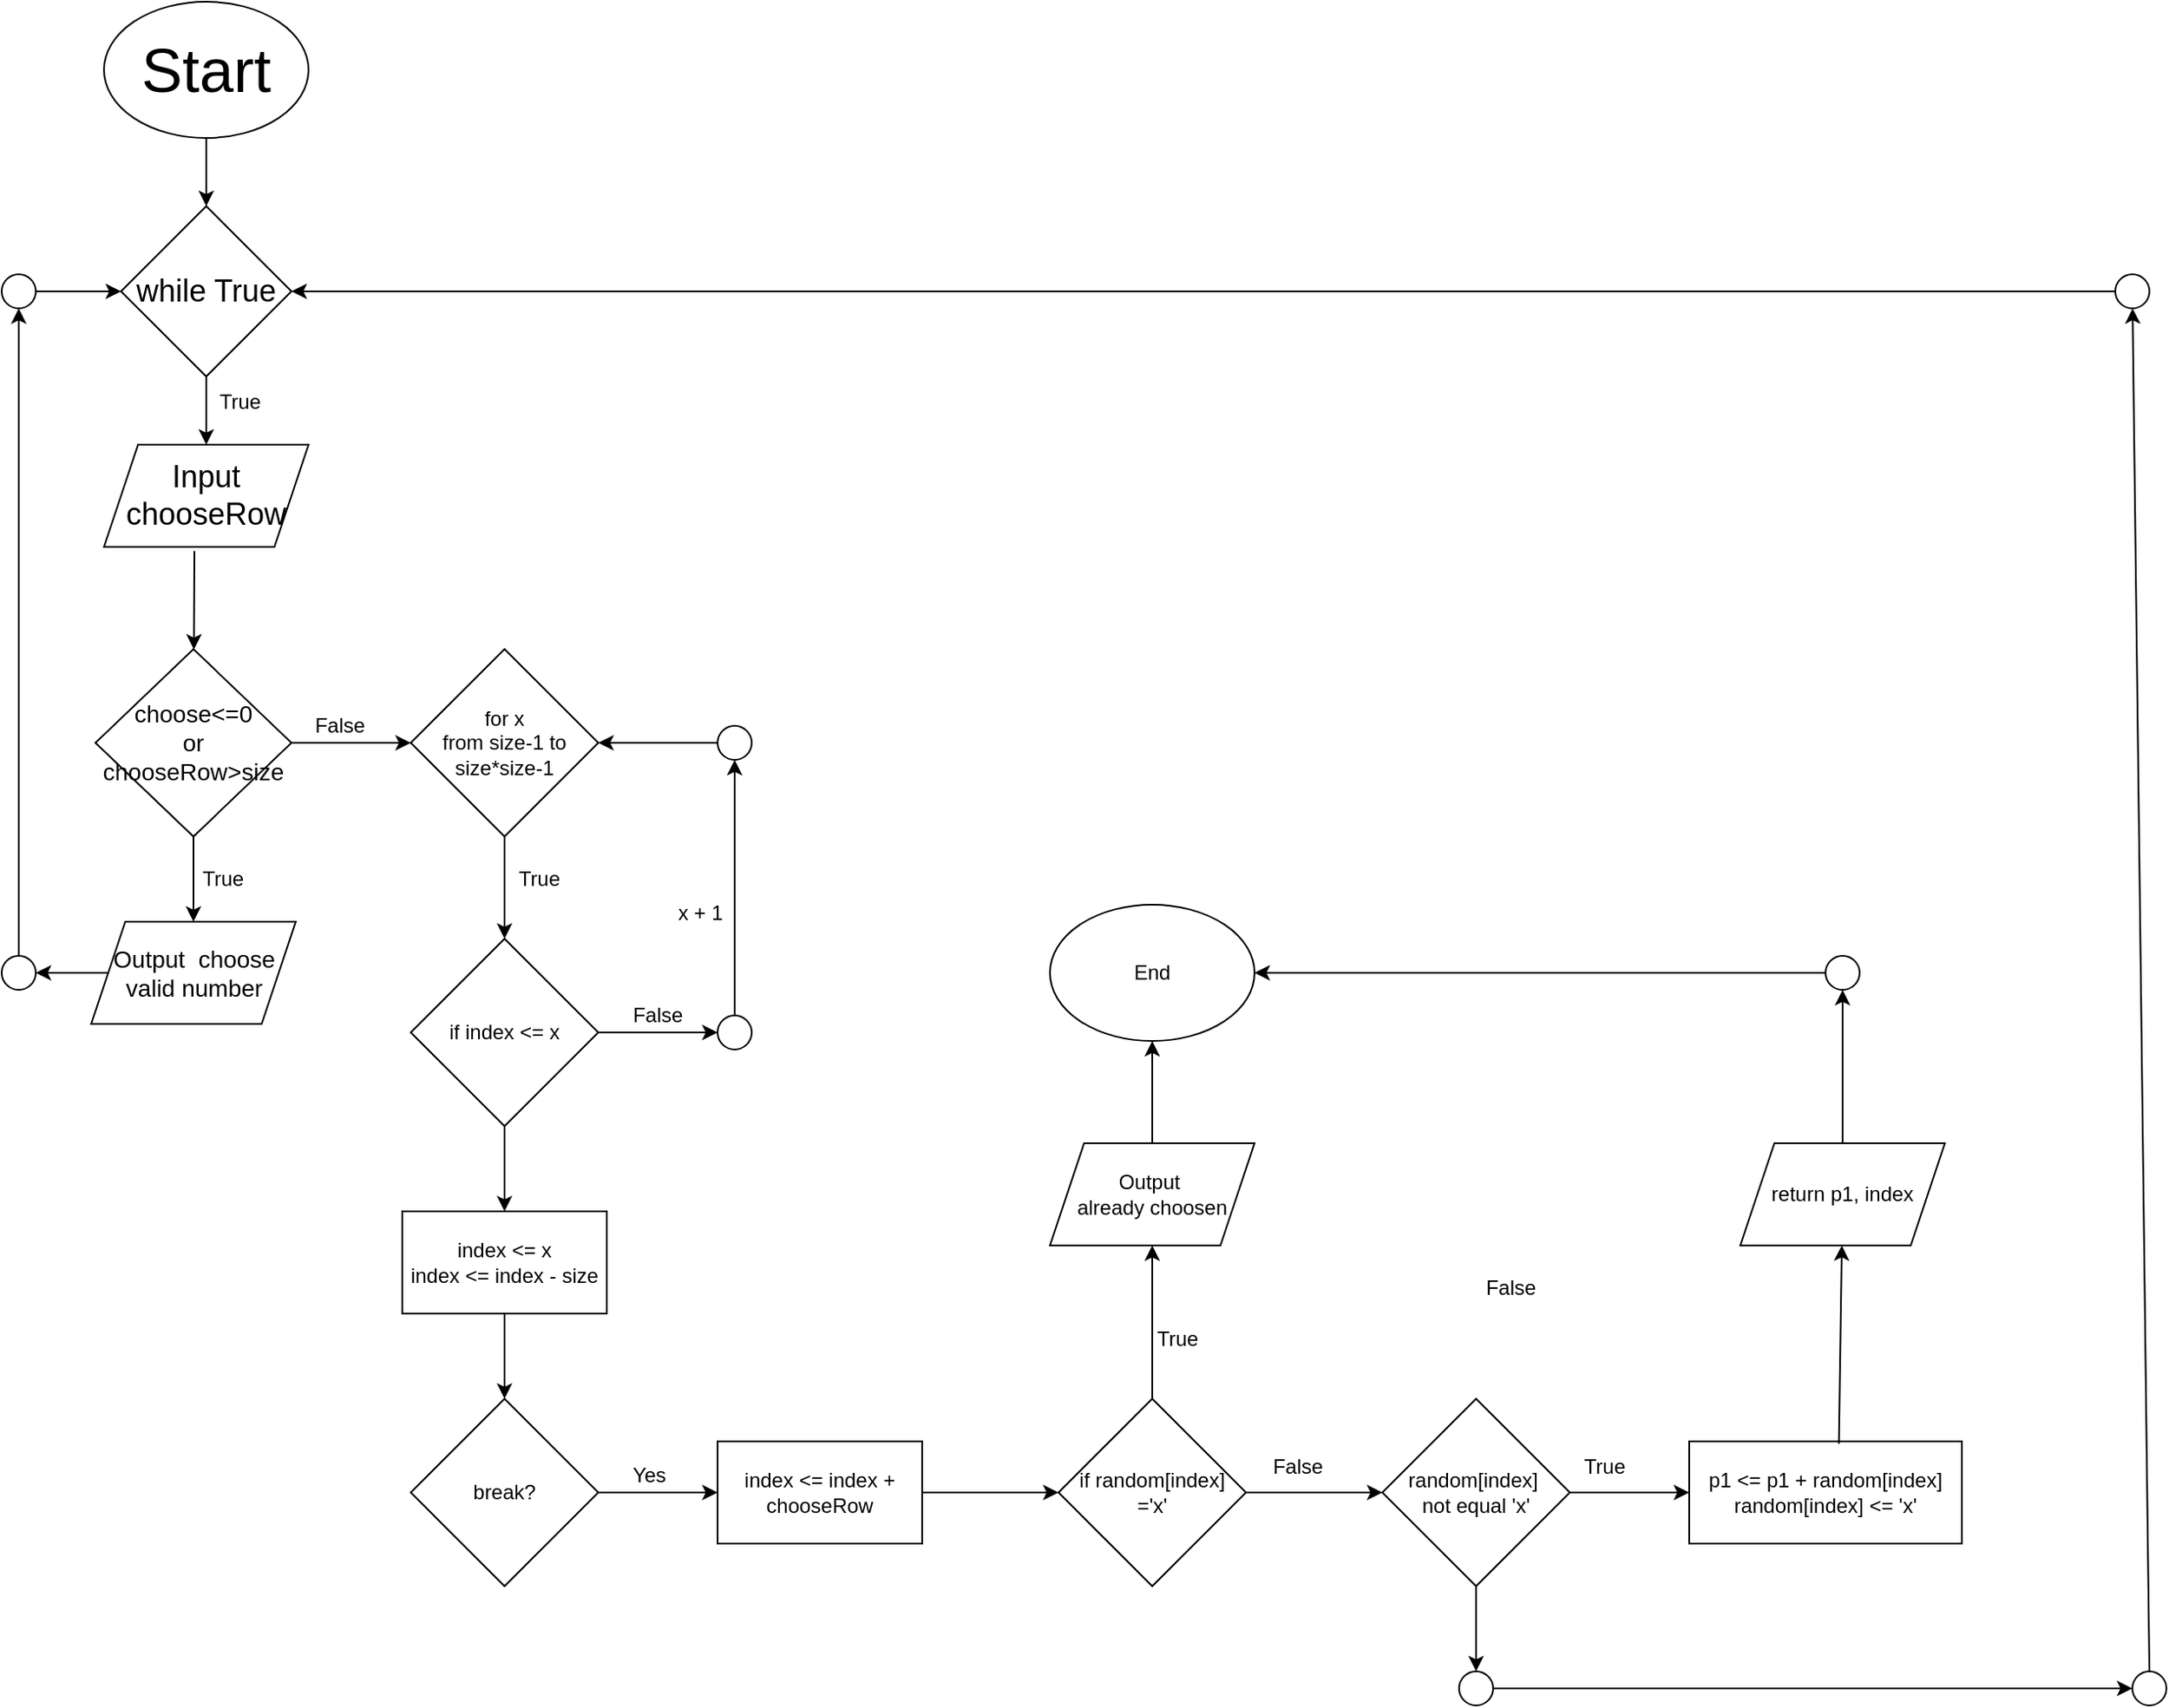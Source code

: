 <mxfile version="21.5.0" type="device" pages="9">
  <diagram name="selectRow" id="gaAtPx0P780vZlFIQzJ6">
    <mxGraphModel dx="2580" dy="1238" grid="1" gridSize="10" guides="1" tooltips="1" connect="1" arrows="1" fold="1" page="1" pageScale="1" pageWidth="850" pageHeight="1100" math="0" shadow="0">
      <root>
        <mxCell id="0" />
        <mxCell id="1" parent="0" />
        <mxCell id="lKPR0EWJqiZ5-bT2hnbr-2" value="&lt;font style=&quot;font-size: 36px;&quot;&gt;Start&lt;/font&gt;" style="ellipse;whiteSpace=wrap;html=1;" parent="1" vertex="1">
          <mxGeometry x="170" y="70" width="120" height="80" as="geometry" />
        </mxCell>
        <mxCell id="lKPR0EWJqiZ5-bT2hnbr-3" value="" style="endArrow=classic;html=1;rounded=0;exitX=0.5;exitY=1;exitDx=0;exitDy=0;" parent="1" source="lKPR0EWJqiZ5-bT2hnbr-2" target="lKPR0EWJqiZ5-bT2hnbr-5" edge="1">
          <mxGeometry width="50" height="50" relative="1" as="geometry">
            <mxPoint x="230" y="210" as="sourcePoint" />
            <mxPoint x="233.125" y="150.625" as="targetPoint" />
          </mxGeometry>
        </mxCell>
        <mxCell id="lKPR0EWJqiZ5-bT2hnbr-5" value="&lt;font style=&quot;font-size: 18px;&quot;&gt;while True&lt;/font&gt;" style="rhombus;whiteSpace=wrap;html=1;" parent="1" vertex="1">
          <mxGeometry x="180" y="190" width="100" height="100" as="geometry" />
        </mxCell>
        <mxCell id="lKPR0EWJqiZ5-bT2hnbr-6" value="" style="endArrow=classic;html=1;rounded=0;exitX=0.5;exitY=1;exitDx=0;exitDy=0;" parent="1" source="lKPR0EWJqiZ5-bT2hnbr-5" target="lKPR0EWJqiZ5-bT2hnbr-7" edge="1">
          <mxGeometry width="50" height="50" relative="1" as="geometry">
            <mxPoint x="230" y="510" as="sourcePoint" />
            <mxPoint x="280" y="460" as="targetPoint" />
          </mxGeometry>
        </mxCell>
        <mxCell id="lKPR0EWJqiZ5-bT2hnbr-7" value="&lt;font style=&quot;font-size: 18px;&quot;&gt;Input chooseRow&lt;/font&gt;" style="shape=parallelogram;perimeter=parallelogramPerimeter;whiteSpace=wrap;html=1;fixedSize=1;" parent="1" vertex="1">
          <mxGeometry x="170" y="330" width="120" height="60" as="geometry" />
        </mxCell>
        <mxCell id="lKPR0EWJqiZ5-bT2hnbr-8" value="" style="endArrow=classic;html=1;rounded=0;exitX=0.442;exitY=1.04;exitDx=0;exitDy=0;exitPerimeter=0;" parent="1" source="lKPR0EWJqiZ5-bT2hnbr-7" target="lKPR0EWJqiZ5-bT2hnbr-9" edge="1">
          <mxGeometry width="50" height="50" relative="1" as="geometry">
            <mxPoint x="230" y="490" as="sourcePoint" />
            <mxPoint x="280" y="440" as="targetPoint" />
          </mxGeometry>
        </mxCell>
        <mxCell id="lKPR0EWJqiZ5-bT2hnbr-9" value="&lt;font style=&quot;font-size: 14px;&quot;&gt;choose&amp;lt;=0&lt;br&gt;or&lt;br&gt;chooseRow&amp;gt;size&lt;/font&gt;" style="rhombus;whiteSpace=wrap;html=1;" parent="1" vertex="1">
          <mxGeometry x="165" y="450" width="115" height="110" as="geometry" />
        </mxCell>
        <mxCell id="lKPR0EWJqiZ5-bT2hnbr-11" value="True" style="text;html=1;strokeColor=none;fillColor=none;align=center;verticalAlign=middle;whiteSpace=wrap;rounded=0;" parent="1" vertex="1">
          <mxGeometry x="220" y="290" width="60" height="30" as="geometry" />
        </mxCell>
        <mxCell id="lKPR0EWJqiZ5-bT2hnbr-12" value="" style="endArrow=classic;html=1;rounded=0;exitX=0.5;exitY=1;exitDx=0;exitDy=0;" parent="1" source="lKPR0EWJqiZ5-bT2hnbr-9" target="lKPR0EWJqiZ5-bT2hnbr-13" edge="1">
          <mxGeometry width="50" height="50" relative="1" as="geometry">
            <mxPoint x="230" y="680" as="sourcePoint" />
            <mxPoint x="280" y="630" as="targetPoint" />
          </mxGeometry>
        </mxCell>
        <mxCell id="lKPR0EWJqiZ5-bT2hnbr-13" value="&lt;font style=&quot;font-size: 14px;&quot;&gt;Output&amp;nbsp; choose valid number&lt;/font&gt;" style="shape=parallelogram;perimeter=parallelogramPerimeter;whiteSpace=wrap;html=1;fixedSize=1;" parent="1" vertex="1">
          <mxGeometry x="162.5" y="610" width="120" height="60" as="geometry" />
        </mxCell>
        <mxCell id="lKPR0EWJqiZ5-bT2hnbr-14" value="True" style="text;html=1;strokeColor=none;fillColor=none;align=center;verticalAlign=middle;whiteSpace=wrap;rounded=0;" parent="1" vertex="1">
          <mxGeometry x="210" y="570" width="60" height="30" as="geometry" />
        </mxCell>
        <mxCell id="lKPR0EWJqiZ5-bT2hnbr-15" value="" style="endArrow=classic;html=1;rounded=0;exitX=1;exitY=0.5;exitDx=0;exitDy=0;" parent="1" source="lKPR0EWJqiZ5-bT2hnbr-9" edge="1">
          <mxGeometry width="50" height="50" relative="1" as="geometry">
            <mxPoint x="230" y="570" as="sourcePoint" />
            <mxPoint x="350" y="505" as="targetPoint" />
          </mxGeometry>
        </mxCell>
        <mxCell id="lKPR0EWJqiZ5-bT2hnbr-17" value="for x &lt;br&gt;from size-1 to size*size-1" style="rhombus;whiteSpace=wrap;html=1;" parent="1" vertex="1">
          <mxGeometry x="350" y="450" width="110" height="110" as="geometry" />
        </mxCell>
        <mxCell id="lKPR0EWJqiZ5-bT2hnbr-18" value="False" style="text;html=1;align=center;verticalAlign=middle;resizable=0;points=[];autosize=1;strokeColor=none;fillColor=none;" parent="1" vertex="1">
          <mxGeometry x="282.5" y="480" width="50" height="30" as="geometry" />
        </mxCell>
        <mxCell id="lKPR0EWJqiZ5-bT2hnbr-20" value="" style="endArrow=classic;html=1;rounded=0;exitX=0.5;exitY=1;exitDx=0;exitDy=0;" parent="1" source="lKPR0EWJqiZ5-bT2hnbr-17" target="lKPR0EWJqiZ5-bT2hnbr-21" edge="1">
          <mxGeometry width="50" height="50" relative="1" as="geometry">
            <mxPoint x="390" y="530" as="sourcePoint" />
            <mxPoint x="470" y="610" as="targetPoint" />
          </mxGeometry>
        </mxCell>
        <mxCell id="lKPR0EWJqiZ5-bT2hnbr-21" value="if index &amp;lt;= x" style="rhombus;whiteSpace=wrap;html=1;" parent="1" vertex="1">
          <mxGeometry x="350" y="620" width="110" height="110" as="geometry" />
        </mxCell>
        <mxCell id="lKPR0EWJqiZ5-bT2hnbr-22" value="True" style="text;html=1;align=center;verticalAlign=middle;resizable=0;points=[];autosize=1;strokeColor=none;fillColor=none;" parent="1" vertex="1">
          <mxGeometry x="400" y="570" width="50" height="30" as="geometry" />
        </mxCell>
        <mxCell id="lKPR0EWJqiZ5-bT2hnbr-23" value="" style="endArrow=classic;html=1;rounded=0;exitX=0.5;exitY=1;exitDx=0;exitDy=0;" parent="1" source="lKPR0EWJqiZ5-bT2hnbr-21" target="lKPR0EWJqiZ5-bT2hnbr-24" edge="1">
          <mxGeometry width="50" height="50" relative="1" as="geometry">
            <mxPoint x="390" y="720" as="sourcePoint" />
            <mxPoint x="440" y="670" as="targetPoint" />
          </mxGeometry>
        </mxCell>
        <mxCell id="lKPR0EWJqiZ5-bT2hnbr-24" value="index &amp;lt;= x&lt;br&gt;index &amp;lt;= index - size" style="rounded=0;whiteSpace=wrap;html=1;" parent="1" vertex="1">
          <mxGeometry x="345" y="780" width="120" height="60" as="geometry" />
        </mxCell>
        <mxCell id="lKPR0EWJqiZ5-bT2hnbr-25" value="break?" style="rhombus;whiteSpace=wrap;html=1;" parent="1" vertex="1">
          <mxGeometry x="350" y="890" width="110" height="110" as="geometry" />
        </mxCell>
        <mxCell id="lKPR0EWJqiZ5-bT2hnbr-26" value="" style="endArrow=classic;html=1;rounded=0;exitX=0.5;exitY=1;exitDx=0;exitDy=0;entryX=0.5;entryY=0;entryDx=0;entryDy=0;" parent="1" source="lKPR0EWJqiZ5-bT2hnbr-24" target="lKPR0EWJqiZ5-bT2hnbr-25" edge="1">
          <mxGeometry width="50" height="50" relative="1" as="geometry">
            <mxPoint x="390" y="820" as="sourcePoint" />
            <mxPoint x="440" y="770" as="targetPoint" />
          </mxGeometry>
        </mxCell>
        <mxCell id="lKPR0EWJqiZ5-bT2hnbr-27" value="" style="endArrow=classic;html=1;rounded=0;exitX=1;exitY=0.5;exitDx=0;exitDy=0;" parent="1" source="lKPR0EWJqiZ5-bT2hnbr-25" target="lKPR0EWJqiZ5-bT2hnbr-28" edge="1">
          <mxGeometry width="50" height="50" relative="1" as="geometry">
            <mxPoint x="390" y="820" as="sourcePoint" />
            <mxPoint x="440" y="770" as="targetPoint" />
          </mxGeometry>
        </mxCell>
        <mxCell id="lKPR0EWJqiZ5-bT2hnbr-28" value="index &amp;lt;= index + chooseRow" style="rounded=0;whiteSpace=wrap;html=1;" parent="1" vertex="1">
          <mxGeometry x="530" y="915" width="120" height="60" as="geometry" />
        </mxCell>
        <mxCell id="lKPR0EWJqiZ5-bT2hnbr-29" value="Yes" style="text;html=1;strokeColor=none;fillColor=none;align=center;verticalAlign=middle;whiteSpace=wrap;rounded=0;" parent="1" vertex="1">
          <mxGeometry x="460" y="920" width="60" height="30" as="geometry" />
        </mxCell>
        <mxCell id="lKPR0EWJqiZ5-bT2hnbr-30" value="" style="endArrow=classic;html=1;rounded=0;exitX=1;exitY=0.5;exitDx=0;exitDy=0;" parent="1" source="lKPR0EWJqiZ5-bT2hnbr-28" target="lKPR0EWJqiZ5-bT2hnbr-31" edge="1">
          <mxGeometry width="50" height="50" relative="1" as="geometry">
            <mxPoint x="710" y="1010" as="sourcePoint" />
            <mxPoint x="760" y="960" as="targetPoint" />
          </mxGeometry>
        </mxCell>
        <mxCell id="lKPR0EWJqiZ5-bT2hnbr-31" value="if random[index]&lt;br&gt;=&#39;x&#39;" style="rhombus;whiteSpace=wrap;html=1;" parent="1" vertex="1">
          <mxGeometry x="730" y="890" width="110" height="110" as="geometry" />
        </mxCell>
        <mxCell id="lKPR0EWJqiZ5-bT2hnbr-32" value="" style="endArrow=classic;html=1;rounded=0;exitX=1;exitY=0.5;exitDx=0;exitDy=0;" parent="1" source="lKPR0EWJqiZ5-bT2hnbr-21" target="lKPR0EWJqiZ5-bT2hnbr-33" edge="1">
          <mxGeometry width="50" height="50" relative="1" as="geometry">
            <mxPoint x="360" y="700" as="sourcePoint" />
            <mxPoint x="410" y="650" as="targetPoint" />
          </mxGeometry>
        </mxCell>
        <mxCell id="lKPR0EWJqiZ5-bT2hnbr-33" value="" style="ellipse;whiteSpace=wrap;html=1;aspect=fixed;" parent="1" vertex="1">
          <mxGeometry x="530" y="665" width="20" height="20" as="geometry" />
        </mxCell>
        <mxCell id="lKPR0EWJqiZ5-bT2hnbr-34" value="" style="endArrow=classic;html=1;rounded=0;exitX=0.5;exitY=0;exitDx=0;exitDy=0;" parent="1" source="lKPR0EWJqiZ5-bT2hnbr-33" target="lKPR0EWJqiZ5-bT2hnbr-35" edge="1">
          <mxGeometry width="50" height="50" relative="1" as="geometry">
            <mxPoint x="360" y="700" as="sourcePoint" />
            <mxPoint x="410" y="650" as="targetPoint" />
          </mxGeometry>
        </mxCell>
        <mxCell id="lKPR0EWJqiZ5-bT2hnbr-35" value="" style="ellipse;whiteSpace=wrap;html=1;aspect=fixed;" parent="1" vertex="1">
          <mxGeometry x="530" y="495" width="20" height="20" as="geometry" />
        </mxCell>
        <mxCell id="lKPR0EWJqiZ5-bT2hnbr-36" value="" style="endArrow=classic;html=1;rounded=0;exitX=0;exitY=0.5;exitDx=0;exitDy=0;entryX=1;entryY=0.5;entryDx=0;entryDy=0;" parent="1" source="lKPR0EWJqiZ5-bT2hnbr-35" target="lKPR0EWJqiZ5-bT2hnbr-17" edge="1">
          <mxGeometry width="50" height="50" relative="1" as="geometry">
            <mxPoint x="360" y="700" as="sourcePoint" />
            <mxPoint x="410" y="650" as="targetPoint" />
          </mxGeometry>
        </mxCell>
        <mxCell id="lKPR0EWJqiZ5-bT2hnbr-37" value="False" style="text;html=1;strokeColor=none;fillColor=none;align=center;verticalAlign=middle;whiteSpace=wrap;rounded=0;" parent="1" vertex="1">
          <mxGeometry x="465" y="650" width="60" height="30" as="geometry" />
        </mxCell>
        <mxCell id="lKPR0EWJqiZ5-bT2hnbr-38" value="x + 1" style="text;html=1;strokeColor=none;fillColor=none;align=center;verticalAlign=middle;whiteSpace=wrap;rounded=0;" parent="1" vertex="1">
          <mxGeometry x="490" y="590" width="60" height="30" as="geometry" />
        </mxCell>
        <mxCell id="lKPR0EWJqiZ5-bT2hnbr-39" value="" style="endArrow=classic;html=1;rounded=0;exitX=0.5;exitY=0;exitDx=0;exitDy=0;" parent="1" source="lKPR0EWJqiZ5-bT2hnbr-31" target="lKPR0EWJqiZ5-bT2hnbr-40" edge="1">
          <mxGeometry width="50" height="50" relative="1" as="geometry">
            <mxPoint x="850" y="900" as="sourcePoint" />
            <mxPoint x="900" y="850" as="targetPoint" />
          </mxGeometry>
        </mxCell>
        <mxCell id="lKPR0EWJqiZ5-bT2hnbr-40" value="Output&amp;nbsp;&lt;br&gt;already choosen" style="shape=parallelogram;perimeter=parallelogramPerimeter;whiteSpace=wrap;html=1;fixedSize=1;" parent="1" vertex="1">
          <mxGeometry x="725" y="740" width="120" height="60" as="geometry" />
        </mxCell>
        <mxCell id="lKPR0EWJqiZ5-bT2hnbr-41" value="" style="endArrow=classic;html=1;rounded=0;exitX=1;exitY=0.5;exitDx=0;exitDy=0;" parent="1" source="lKPR0EWJqiZ5-bT2hnbr-31" target="lKPR0EWJqiZ5-bT2hnbr-42" edge="1">
          <mxGeometry width="50" height="50" relative="1" as="geometry">
            <mxPoint x="880" y="890" as="sourcePoint" />
            <mxPoint x="930" y="840" as="targetPoint" />
          </mxGeometry>
        </mxCell>
        <mxCell id="lKPR0EWJqiZ5-bT2hnbr-42" value="random[index]&amp;nbsp;&lt;br&gt;not equal &#39;x&#39;" style="rhombus;whiteSpace=wrap;html=1;" parent="1" vertex="1">
          <mxGeometry x="920" y="890" width="110" height="110" as="geometry" />
        </mxCell>
        <mxCell id="lKPR0EWJqiZ5-bT2hnbr-43" value="" style="endArrow=classic;html=1;rounded=0;exitX=0;exitY=0.5;exitDx=0;exitDy=0;" parent="1" source="lKPR0EWJqiZ5-bT2hnbr-13" target="lKPR0EWJqiZ5-bT2hnbr-44" edge="1">
          <mxGeometry width="50" height="50" relative="1" as="geometry">
            <mxPoint x="370" y="790" as="sourcePoint" />
            <mxPoint x="420" y="740" as="targetPoint" />
          </mxGeometry>
        </mxCell>
        <mxCell id="lKPR0EWJqiZ5-bT2hnbr-44" value="" style="ellipse;whiteSpace=wrap;html=1;aspect=fixed;" parent="1" vertex="1">
          <mxGeometry x="110" y="630" width="20" height="20" as="geometry" />
        </mxCell>
        <mxCell id="lKPR0EWJqiZ5-bT2hnbr-48" value="True" style="text;html=1;strokeColor=none;fillColor=none;align=center;verticalAlign=middle;whiteSpace=wrap;rounded=0;" parent="1" vertex="1">
          <mxGeometry x="770" y="840" width="60" height="30" as="geometry" />
        </mxCell>
        <mxCell id="lKPR0EWJqiZ5-bT2hnbr-49" value="False" style="text;html=1;align=center;verticalAlign=middle;resizable=0;points=[];autosize=1;strokeColor=none;fillColor=none;" parent="1" vertex="1">
          <mxGeometry x="845" y="915" width="50" height="30" as="geometry" />
        </mxCell>
        <mxCell id="lKPR0EWJqiZ5-bT2hnbr-50" value="" style="endArrow=classic;html=1;rounded=0;exitX=1;exitY=0.5;exitDx=0;exitDy=0;" parent="1" source="lKPR0EWJqiZ5-bT2hnbr-42" target="lKPR0EWJqiZ5-bT2hnbr-51" edge="1">
          <mxGeometry width="50" height="50" relative="1" as="geometry">
            <mxPoint x="1030" y="990" as="sourcePoint" />
            <mxPoint x="1080" y="940" as="targetPoint" />
          </mxGeometry>
        </mxCell>
        <mxCell id="lKPR0EWJqiZ5-bT2hnbr-51" value="p1 &amp;lt;= p1 + random[index]&lt;br&gt;random[index] &amp;lt;= &#39;x&#39;" style="rounded=0;whiteSpace=wrap;html=1;" parent="1" vertex="1">
          <mxGeometry x="1100" y="915" width="160" height="60" as="geometry" />
        </mxCell>
        <mxCell id="lKPR0EWJqiZ5-bT2hnbr-52" value="" style="endArrow=classic;html=1;rounded=0;exitX=0.549;exitY=0.023;exitDx=0;exitDy=0;exitPerimeter=0;" parent="1" source="lKPR0EWJqiZ5-bT2hnbr-51" target="lKPR0EWJqiZ5-bT2hnbr-54" edge="1">
          <mxGeometry width="50" height="50" relative="1" as="geometry">
            <mxPoint x="1150" y="870" as="sourcePoint" />
            <mxPoint x="1190" y="820" as="targetPoint" />
          </mxGeometry>
        </mxCell>
        <mxCell id="lKPR0EWJqiZ5-bT2hnbr-53" value="True" style="text;html=1;align=center;verticalAlign=middle;resizable=0;points=[];autosize=1;strokeColor=none;fillColor=none;" parent="1" vertex="1">
          <mxGeometry x="1025" y="915" width="50" height="30" as="geometry" />
        </mxCell>
        <mxCell id="lKPR0EWJqiZ5-bT2hnbr-54" value="return p1, index" style="shape=parallelogram;perimeter=parallelogramPerimeter;whiteSpace=wrap;html=1;fixedSize=1;" parent="1" vertex="1">
          <mxGeometry x="1130" y="740" width="120" height="60" as="geometry" />
        </mxCell>
        <mxCell id="lKPR0EWJqiZ5-bT2hnbr-58" value="" style="endArrow=classic;html=1;rounded=0;exitX=0.5;exitY=0;exitDx=0;exitDy=0;" parent="1" source="lKPR0EWJqiZ5-bT2hnbr-40" target="lKPR0EWJqiZ5-bT2hnbr-59" edge="1">
          <mxGeometry width="50" height="50" relative="1" as="geometry">
            <mxPoint x="850" y="780" as="sourcePoint" />
            <mxPoint x="900" y="730" as="targetPoint" />
          </mxGeometry>
        </mxCell>
        <mxCell id="lKPR0EWJqiZ5-bT2hnbr-59" value="End" style="ellipse;whiteSpace=wrap;html=1;" parent="1" vertex="1">
          <mxGeometry x="725" y="600" width="120" height="80" as="geometry" />
        </mxCell>
        <mxCell id="lKPR0EWJqiZ5-bT2hnbr-60" value="" style="endArrow=classic;html=1;rounded=0;exitX=0.5;exitY=1;exitDx=0;exitDy=0;entryX=0.5;entryY=0;entryDx=0;entryDy=0;" parent="1" source="lKPR0EWJqiZ5-bT2hnbr-42" target="lKPR0EWJqiZ5-bT2hnbr-61" edge="1">
          <mxGeometry width="50" height="50" relative="1" as="geometry">
            <mxPoint x="850" y="780" as="sourcePoint" />
            <mxPoint x="970" y="250" as="targetPoint" />
          </mxGeometry>
        </mxCell>
        <mxCell id="lKPR0EWJqiZ5-bT2hnbr-61" value="" style="ellipse;whiteSpace=wrap;html=1;aspect=fixed;" parent="1" vertex="1">
          <mxGeometry x="965" y="1050" width="20" height="20" as="geometry" />
        </mxCell>
        <mxCell id="lKPR0EWJqiZ5-bT2hnbr-63" value="" style="endArrow=classic;html=1;rounded=0;exitX=0.5;exitY=0;exitDx=0;exitDy=0;" parent="1" source="lKPR0EWJqiZ5-bT2hnbr-54" target="TNuhMPlIm-OygipPdZGe-1" edge="1">
          <mxGeometry width="50" height="50" relative="1" as="geometry">
            <mxPoint x="850" y="680" as="sourcePoint" />
            <mxPoint x="1190" y="640" as="targetPoint" />
          </mxGeometry>
        </mxCell>
        <mxCell id="lKPR0EWJqiZ5-bT2hnbr-64" value="False" style="text;html=1;align=center;verticalAlign=middle;resizable=0;points=[];autosize=1;strokeColor=none;fillColor=none;" parent="1" vertex="1">
          <mxGeometry x="970" y="810" width="50" height="30" as="geometry" />
        </mxCell>
        <mxCell id="lKPR0EWJqiZ5-bT2hnbr-66" value="" style="endArrow=classic;html=1;rounded=0;exitX=1;exitY=0.5;exitDx=0;exitDy=0;" parent="1" source="lKPR0EWJqiZ5-bT2hnbr-61" target="lKPR0EWJqiZ5-bT2hnbr-67" edge="1">
          <mxGeometry width="50" height="50" relative="1" as="geometry">
            <mxPoint x="720" y="810" as="sourcePoint" />
            <mxPoint x="770" y="760" as="targetPoint" />
          </mxGeometry>
        </mxCell>
        <mxCell id="lKPR0EWJqiZ5-bT2hnbr-67" value="" style="ellipse;whiteSpace=wrap;html=1;aspect=fixed;" parent="1" vertex="1">
          <mxGeometry x="1360" y="1050" width="20" height="20" as="geometry" />
        </mxCell>
        <mxCell id="lKPR0EWJqiZ5-bT2hnbr-68" value="" style="endArrow=classic;html=1;rounded=0;exitX=0.5;exitY=0;exitDx=0;exitDy=0;" parent="1" source="lKPR0EWJqiZ5-bT2hnbr-67" target="lKPR0EWJqiZ5-bT2hnbr-69" edge="1">
          <mxGeometry width="50" height="50" relative="1" as="geometry">
            <mxPoint x="720" y="810" as="sourcePoint" />
            <mxPoint x="770" y="760" as="targetPoint" />
          </mxGeometry>
        </mxCell>
        <mxCell id="lKPR0EWJqiZ5-bT2hnbr-69" value="" style="ellipse;whiteSpace=wrap;html=1;aspect=fixed;" parent="1" vertex="1">
          <mxGeometry x="1350" y="230" width="20" height="20" as="geometry" />
        </mxCell>
        <mxCell id="lKPR0EWJqiZ5-bT2hnbr-70" value="" style="endArrow=classic;html=1;rounded=0;exitX=0;exitY=0.5;exitDx=0;exitDy=0;entryX=1;entryY=0.5;entryDx=0;entryDy=0;" parent="1" source="lKPR0EWJqiZ5-bT2hnbr-69" target="lKPR0EWJqiZ5-bT2hnbr-5" edge="1">
          <mxGeometry width="50" height="50" relative="1" as="geometry">
            <mxPoint x="720" y="410" as="sourcePoint" />
            <mxPoint x="770" y="360" as="targetPoint" />
          </mxGeometry>
        </mxCell>
        <mxCell id="TNuhMPlIm-OygipPdZGe-1" value="" style="ellipse;whiteSpace=wrap;html=1;aspect=fixed;" parent="1" vertex="1">
          <mxGeometry x="1180" y="630" width="20" height="20" as="geometry" />
        </mxCell>
        <mxCell id="TNuhMPlIm-OygipPdZGe-2" value="" style="endArrow=classic;html=1;rounded=0;exitX=0;exitY=0.5;exitDx=0;exitDy=0;entryX=1;entryY=0.5;entryDx=0;entryDy=0;" parent="1" source="TNuhMPlIm-OygipPdZGe-1" target="lKPR0EWJqiZ5-bT2hnbr-59" edge="1">
          <mxGeometry width="50" height="50" relative="1" as="geometry">
            <mxPoint x="720" y="680" as="sourcePoint" />
            <mxPoint x="770" y="630" as="targetPoint" />
          </mxGeometry>
        </mxCell>
        <mxCell id="mmZu9miKE5nUliATl3oO-1" value="" style="endArrow=classic;html=1;rounded=0;entryX=0.5;entryY=1;entryDx=0;entryDy=0;" parent="1" target="mmZu9miKE5nUliATl3oO-4" edge="1">
          <mxGeometry width="50" height="50" relative="1" as="geometry">
            <mxPoint x="120" y="630" as="sourcePoint" />
            <mxPoint x="94.808" y="396.726" as="targetPoint" />
          </mxGeometry>
        </mxCell>
        <mxCell id="mmZu9miKE5nUliATl3oO-4" value="" style="ellipse;whiteSpace=wrap;html=1;aspect=fixed;" parent="1" vertex="1">
          <mxGeometry x="110" y="230" width="20" height="20" as="geometry" />
        </mxCell>
        <mxCell id="mmZu9miKE5nUliATl3oO-5" value="" style="endArrow=classic;html=1;rounded=0;exitX=1;exitY=0.5;exitDx=0;exitDy=0;entryX=0;entryY=0.5;entryDx=0;entryDy=0;" parent="1" source="mmZu9miKE5nUliATl3oO-4" target="lKPR0EWJqiZ5-bT2hnbr-5" edge="1">
          <mxGeometry width="50" height="50" relative="1" as="geometry">
            <mxPoint x="230" y="310" as="sourcePoint" />
            <mxPoint x="280" y="260" as="targetPoint" />
          </mxGeometry>
        </mxCell>
      </root>
    </mxGraphModel>
  </diagram>
  <diagram id="5_h6L8Aplem5e1P-xPFY" name="selectColumn">
    <mxGraphModel dx="1720" dy="825" grid="1" gridSize="10" guides="1" tooltips="1" connect="1" arrows="1" fold="1" page="1" pageScale="1" pageWidth="850" pageHeight="1100" math="0" shadow="0">
      <root>
        <mxCell id="0" />
        <mxCell id="1" parent="0" />
        <mxCell id="Leh8fqeRburZ6YjtwLrV-1" value="&lt;font style=&quot;font-size: 36px;&quot;&gt;Start&lt;/font&gt;" style="ellipse;whiteSpace=wrap;html=1;" parent="1" vertex="1">
          <mxGeometry x="170" y="70" width="120" height="80" as="geometry" />
        </mxCell>
        <mxCell id="Leh8fqeRburZ6YjtwLrV-2" value="" style="endArrow=classic;html=1;rounded=0;exitX=0.5;exitY=1;exitDx=0;exitDy=0;" parent="1" source="Leh8fqeRburZ6YjtwLrV-1" target="Leh8fqeRburZ6YjtwLrV-3" edge="1">
          <mxGeometry width="50" height="50" relative="1" as="geometry">
            <mxPoint x="230" y="210" as="sourcePoint" />
            <mxPoint x="233.125" y="150.625" as="targetPoint" />
          </mxGeometry>
        </mxCell>
        <mxCell id="Leh8fqeRburZ6YjtwLrV-3" value="&lt;font style=&quot;font-size: 18px;&quot;&gt;while True&lt;/font&gt;" style="rhombus;whiteSpace=wrap;html=1;" parent="1" vertex="1">
          <mxGeometry x="180" y="190" width="100" height="100" as="geometry" />
        </mxCell>
        <mxCell id="Leh8fqeRburZ6YjtwLrV-4" value="" style="endArrow=classic;html=1;rounded=0;exitX=0.5;exitY=1;exitDx=0;exitDy=0;" parent="1" source="Leh8fqeRburZ6YjtwLrV-3" target="Leh8fqeRburZ6YjtwLrV-5" edge="1">
          <mxGeometry width="50" height="50" relative="1" as="geometry">
            <mxPoint x="230" y="510" as="sourcePoint" />
            <mxPoint x="280" y="460" as="targetPoint" />
          </mxGeometry>
        </mxCell>
        <mxCell id="Leh8fqeRburZ6YjtwLrV-5" value="&lt;font style=&quot;font-size: 14px;&quot;&gt;Input choose&lt;/font&gt;" style="shape=parallelogram;perimeter=parallelogramPerimeter;whiteSpace=wrap;html=1;fixedSize=1;" parent="1" vertex="1">
          <mxGeometry x="170" y="330" width="120" height="60" as="geometry" />
        </mxCell>
        <mxCell id="Leh8fqeRburZ6YjtwLrV-6" value="" style="endArrow=classic;html=1;rounded=0;exitX=0.442;exitY=1.04;exitDx=0;exitDy=0;exitPerimeter=0;" parent="1" source="Leh8fqeRburZ6YjtwLrV-5" target="Leh8fqeRburZ6YjtwLrV-7" edge="1">
          <mxGeometry width="50" height="50" relative="1" as="geometry">
            <mxPoint x="230" y="490" as="sourcePoint" />
            <mxPoint x="280" y="440" as="targetPoint" />
          </mxGeometry>
        </mxCell>
        <mxCell id="Leh8fqeRburZ6YjtwLrV-7" value="&lt;font style=&quot;font-size: 14px;&quot;&gt;choose&amp;lt;=0&lt;br&gt;or&lt;br&gt;choose&amp;gt;size&lt;/font&gt;" style="rhombus;whiteSpace=wrap;html=1;" parent="1" vertex="1">
          <mxGeometry x="165" y="450" width="115" height="110" as="geometry" />
        </mxCell>
        <mxCell id="Leh8fqeRburZ6YjtwLrV-8" value="True" style="text;html=1;strokeColor=none;fillColor=none;align=center;verticalAlign=middle;whiteSpace=wrap;rounded=0;" parent="1" vertex="1">
          <mxGeometry x="220" y="290" width="60" height="30" as="geometry" />
        </mxCell>
        <mxCell id="Leh8fqeRburZ6YjtwLrV-9" value="" style="endArrow=classic;html=1;rounded=0;exitX=0.5;exitY=1;exitDx=0;exitDy=0;" parent="1" source="Leh8fqeRburZ6YjtwLrV-7" target="Leh8fqeRburZ6YjtwLrV-10" edge="1">
          <mxGeometry width="50" height="50" relative="1" as="geometry">
            <mxPoint x="230" y="680" as="sourcePoint" />
            <mxPoint x="280" y="630" as="targetPoint" />
          </mxGeometry>
        </mxCell>
        <mxCell id="Leh8fqeRburZ6YjtwLrV-10" value="&lt;font style=&quot;font-size: 14px;&quot;&gt;Output&amp;nbsp; choose valid number&lt;/font&gt;" style="shape=parallelogram;perimeter=parallelogramPerimeter;whiteSpace=wrap;html=1;fixedSize=1;" parent="1" vertex="1">
          <mxGeometry x="162.5" y="610" width="120" height="60" as="geometry" />
        </mxCell>
        <mxCell id="Leh8fqeRburZ6YjtwLrV-11" value="True" style="text;html=1;strokeColor=none;fillColor=none;align=center;verticalAlign=middle;whiteSpace=wrap;rounded=0;" parent="1" vertex="1">
          <mxGeometry x="210" y="570" width="60" height="30" as="geometry" />
        </mxCell>
        <mxCell id="Leh8fqeRburZ6YjtwLrV-12" value="" style="endArrow=classic;html=1;rounded=0;exitX=1;exitY=0.5;exitDx=0;exitDy=0;" parent="1" source="Leh8fqeRburZ6YjtwLrV-7" edge="1">
          <mxGeometry width="50" height="50" relative="1" as="geometry">
            <mxPoint x="230" y="570" as="sourcePoint" />
            <mxPoint x="350" y="505" as="targetPoint" />
          </mxGeometry>
        </mxCell>
        <mxCell id="Leh8fqeRburZ6YjtwLrV-13" value="while index &amp;gt;= size" style="rhombus;whiteSpace=wrap;html=1;" parent="1" vertex="1">
          <mxGeometry x="350" y="450" width="110" height="110" as="geometry" />
        </mxCell>
        <mxCell id="Leh8fqeRburZ6YjtwLrV-14" value="False" style="text;html=1;align=center;verticalAlign=middle;resizable=0;points=[];autosize=1;strokeColor=none;fillColor=none;" parent="1" vertex="1">
          <mxGeometry x="282.5" y="480" width="50" height="30" as="geometry" />
        </mxCell>
        <mxCell id="Leh8fqeRburZ6YjtwLrV-15" value="" style="endArrow=classic;html=1;rounded=0;exitX=0.5;exitY=1;exitDx=0;exitDy=0;" parent="1" source="Leh8fqeRburZ6YjtwLrV-13" edge="1">
          <mxGeometry width="50" height="50" relative="1" as="geometry">
            <mxPoint x="390" y="530" as="sourcePoint" />
            <mxPoint x="405" y="620" as="targetPoint" />
          </mxGeometry>
        </mxCell>
        <mxCell id="Leh8fqeRburZ6YjtwLrV-17" value="True" style="text;html=1;align=center;verticalAlign=middle;resizable=0;points=[];autosize=1;strokeColor=none;fillColor=none;" parent="1" vertex="1">
          <mxGeometry x="400" y="570" width="50" height="30" as="geometry" />
        </mxCell>
        <mxCell id="Leh8fqeRburZ6YjtwLrV-34" value="" style="endArrow=classic;html=1;rounded=0;exitX=0.5;exitY=1;exitDx=0;exitDy=0;" parent="1" source="q-AU1rnG-RQHkwLTB7cy-5" target="Leh8fqeRburZ6YjtwLrV-35" edge="1">
          <mxGeometry width="50" height="50" relative="1" as="geometry">
            <mxPoint x="850" y="900" as="sourcePoint" />
            <mxPoint x="900" y="850" as="targetPoint" />
          </mxGeometry>
        </mxCell>
        <mxCell id="Leh8fqeRburZ6YjtwLrV-35" value="Output&amp;nbsp;&lt;br&gt;already choosen" style="shape=parallelogram;perimeter=parallelogramPerimeter;whiteSpace=wrap;html=1;fixedSize=1;" parent="1" vertex="1">
          <mxGeometry x="535" y="420" width="120" height="60" as="geometry" />
        </mxCell>
        <mxCell id="Leh8fqeRburZ6YjtwLrV-51" value="End" style="ellipse;whiteSpace=wrap;html=1;" parent="1" vertex="1">
          <mxGeometry x="730" y="590" width="120" height="80" as="geometry" />
        </mxCell>
        <mxCell id="q-AU1rnG-RQHkwLTB7cy-1" value="index &amp;lt;= index - size" style="rounded=0;whiteSpace=wrap;html=1;" parent="1" vertex="1">
          <mxGeometry x="345" y="620" width="120" height="60" as="geometry" />
        </mxCell>
        <mxCell id="q-AU1rnG-RQHkwLTB7cy-2" value="" style="endArrow=classic;html=1;rounded=0;exitX=1;exitY=0.5;exitDx=0;exitDy=0;" parent="1" source="q-AU1rnG-RQHkwLTB7cy-11" edge="1">
          <mxGeometry width="50" height="50" relative="1" as="geometry">
            <mxPoint x="370" y="640" as="sourcePoint" />
            <mxPoint x="580" y="505" as="targetPoint" />
          </mxGeometry>
        </mxCell>
        <mxCell id="q-AU1rnG-RQHkwLTB7cy-3" value="index &amp;lt;= index + &lt;br&gt;(size* (choose-1))" style="rounded=0;whiteSpace=wrap;html=1;" parent="1" vertex="1">
          <mxGeometry x="345" y="300" width="120" height="60" as="geometry" />
        </mxCell>
        <mxCell id="q-AU1rnG-RQHkwLTB7cy-4" value="" style="endArrow=classic;html=1;rounded=0;exitX=1;exitY=0.5;exitDx=0;exitDy=0;" parent="1" source="q-AU1rnG-RQHkwLTB7cy-3" edge="1">
          <mxGeometry width="50" height="50" relative="1" as="geometry">
            <mxPoint x="720" y="480" as="sourcePoint" />
            <mxPoint x="540" y="330" as="targetPoint" />
          </mxGeometry>
        </mxCell>
        <mxCell id="q-AU1rnG-RQHkwLTB7cy-5" value="if random[index]&amp;nbsp;&lt;br&gt;==&#39;x&#39;" style="rhombus;whiteSpace=wrap;html=1;" parent="1" vertex="1">
          <mxGeometry x="540" y="275" width="110" height="110" as="geometry" />
        </mxCell>
        <mxCell id="q-AU1rnG-RQHkwLTB7cy-6" value="" style="endArrow=classic;html=1;rounded=0;exitX=0.5;exitY=0;exitDx=0;exitDy=0;" parent="1" source="Leh8fqeRburZ6YjtwLrV-13" edge="1">
          <mxGeometry width="50" height="50" relative="1" as="geometry">
            <mxPoint x="560" y="630" as="sourcePoint" />
            <mxPoint x="405" y="360" as="targetPoint" />
          </mxGeometry>
        </mxCell>
        <mxCell id="q-AU1rnG-RQHkwLTB7cy-13" value="&lt;font style=&quot;font-size: 14px;&quot;&gt;False&lt;/font&gt;" style="edgeLabel;html=1;align=center;verticalAlign=middle;resizable=0;points=[];" parent="q-AU1rnG-RQHkwLTB7cy-6" vertex="1" connectable="0">
          <mxGeometry x="-0.347" y="-2" relative="1" as="geometry">
            <mxPoint as="offset" />
          </mxGeometry>
        </mxCell>
        <mxCell id="q-AU1rnG-RQHkwLTB7cy-7" value="" style="endArrow=classic;html=1;rounded=0;exitX=1;exitY=0.5;exitDx=0;exitDy=0;" parent="1" source="q-AU1rnG-RQHkwLTB7cy-1" target="q-AU1rnG-RQHkwLTB7cy-9" edge="1">
          <mxGeometry width="50" height="50" relative="1" as="geometry">
            <mxPoint x="560" y="630" as="sourcePoint" />
            <mxPoint x="610" y="580" as="targetPoint" />
          </mxGeometry>
        </mxCell>
        <mxCell id="q-AU1rnG-RQHkwLTB7cy-9" value="" style="ellipse;whiteSpace=wrap;html=1;aspect=fixed;" parent="1" vertex="1">
          <mxGeometry x="560" y="640" width="20" height="20" as="geometry" />
        </mxCell>
        <mxCell id="q-AU1rnG-RQHkwLTB7cy-10" value="" style="endArrow=classic;html=1;rounded=0;exitX=0.5;exitY=0;exitDx=0;exitDy=0;" parent="1" source="q-AU1rnG-RQHkwLTB7cy-9" target="q-AU1rnG-RQHkwLTB7cy-11" edge="1">
          <mxGeometry width="50" height="50" relative="1" as="geometry">
            <mxPoint x="560" y="630" as="sourcePoint" />
            <mxPoint x="610" y="580" as="targetPoint" />
          </mxGeometry>
        </mxCell>
        <mxCell id="q-AU1rnG-RQHkwLTB7cy-12" value="" style="endArrow=classic;html=1;rounded=0;exitX=0;exitY=0.5;exitDx=0;exitDy=0;entryX=1;entryY=0.5;entryDx=0;entryDy=0;" parent="1" source="q-AU1rnG-RQHkwLTB7cy-11" target="Leh8fqeRburZ6YjtwLrV-13" edge="1">
          <mxGeometry width="50" height="50" relative="1" as="geometry">
            <mxPoint x="460" y="505" as="sourcePoint" />
            <mxPoint x="580" y="505" as="targetPoint" />
          </mxGeometry>
        </mxCell>
        <mxCell id="q-AU1rnG-RQHkwLTB7cy-11" value="" style="ellipse;whiteSpace=wrap;html=1;aspect=fixed;" parent="1" vertex="1">
          <mxGeometry x="560" y="495" width="20" height="20" as="geometry" />
        </mxCell>
        <mxCell id="q-AU1rnG-RQHkwLTB7cy-14" value="True" style="text;html=1;align=center;verticalAlign=middle;resizable=0;points=[];autosize=1;strokeColor=none;fillColor=none;" parent="1" vertex="1">
          <mxGeometry x="585" y="385" width="50" height="30" as="geometry" />
        </mxCell>
        <mxCell id="q-AU1rnG-RQHkwLTB7cy-15" value="" style="endArrow=classic;html=1;rounded=0;exitX=1;exitY=0.5;exitDx=0;exitDy=0;" parent="1" source="q-AU1rnG-RQHkwLTB7cy-5" target="q-AU1rnG-RQHkwLTB7cy-16" edge="1">
          <mxGeometry width="50" height="50" relative="1" as="geometry">
            <mxPoint x="700" y="420" as="sourcePoint" />
            <mxPoint x="750" y="370" as="targetPoint" />
          </mxGeometry>
        </mxCell>
        <mxCell id="q-AU1rnG-RQHkwLTB7cy-16" value="if random[index]&lt;br&gt;not equal to &#39;x&#39;" style="rhombus;whiteSpace=wrap;html=1;" parent="1" vertex="1">
          <mxGeometry x="730" y="275" width="110" height="110" as="geometry" />
        </mxCell>
        <mxCell id="q-AU1rnG-RQHkwLTB7cy-17" value="" style="endArrow=classic;html=1;rounded=0;exitX=1;exitY=0.5;exitDx=0;exitDy=0;" parent="1" source="q-AU1rnG-RQHkwLTB7cy-16" target="q-AU1rnG-RQHkwLTB7cy-18" edge="1">
          <mxGeometry width="50" height="50" relative="1" as="geometry">
            <mxPoint x="700" y="420" as="sourcePoint" />
            <mxPoint x="750" y="370" as="targetPoint" />
          </mxGeometry>
        </mxCell>
        <mxCell id="q-AU1rnG-RQHkwLTB7cy-18" value="p2 &amp;lt;= p2 + random[index]&lt;br&gt;random[index] &amp;lt;= &#39;x&#39;" style="rounded=0;whiteSpace=wrap;html=1;" parent="1" vertex="1">
          <mxGeometry x="915" y="300" width="165" height="60" as="geometry" />
        </mxCell>
        <mxCell id="q-AU1rnG-RQHkwLTB7cy-19" value="" style="endArrow=classic;html=1;rounded=0;exitX=0.5;exitY=1;exitDx=0;exitDy=0;" parent="1" source="q-AU1rnG-RQHkwLTB7cy-18" target="q-AU1rnG-RQHkwLTB7cy-24" edge="1">
          <mxGeometry width="50" height="50" relative="1" as="geometry">
            <mxPoint x="1120" y="400" as="sourcePoint" />
            <mxPoint x="1180" y="330" as="targetPoint" />
          </mxGeometry>
        </mxCell>
        <mxCell id="q-AU1rnG-RQHkwLTB7cy-20" value="" style="endArrow=classic;html=1;rounded=0;exitX=0.5;exitY=0;exitDx=0;exitDy=0;" parent="1" source="q-AU1rnG-RQHkwLTB7cy-16" target="q-AU1rnG-RQHkwLTB7cy-21" edge="1">
          <mxGeometry width="50" height="50" relative="1" as="geometry">
            <mxPoint x="770" y="400" as="sourcePoint" />
            <mxPoint x="820" y="350" as="targetPoint" />
          </mxGeometry>
        </mxCell>
        <mxCell id="q-AU1rnG-RQHkwLTB7cy-21" value="" style="ellipse;whiteSpace=wrap;html=1;aspect=fixed;" parent="1" vertex="1">
          <mxGeometry x="775" y="230" width="20" height="20" as="geometry" />
        </mxCell>
        <mxCell id="q-AU1rnG-RQHkwLTB7cy-23" value="" style="endArrow=classic;html=1;rounded=0;exitX=0;exitY=0.5;exitDx=0;exitDy=0;entryX=1;entryY=0.5;entryDx=0;entryDy=0;" parent="1" source="q-AU1rnG-RQHkwLTB7cy-21" target="Leh8fqeRburZ6YjtwLrV-3" edge="1">
          <mxGeometry width="50" height="50" relative="1" as="geometry">
            <mxPoint x="770" y="400" as="sourcePoint" />
            <mxPoint x="820" y="350" as="targetPoint" />
          </mxGeometry>
        </mxCell>
        <mxCell id="q-AU1rnG-RQHkwLTB7cy-24" value="return p2, index" style="shape=parallelogram;perimeter=parallelogramPerimeter;whiteSpace=wrap;html=1;fixedSize=1;" parent="1" vertex="1">
          <mxGeometry x="937.5" y="420" width="120" height="60" as="geometry" />
        </mxCell>
        <mxCell id="q-AU1rnG-RQHkwLTB7cy-25" value="True" style="text;html=1;align=center;verticalAlign=middle;resizable=0;points=[];autosize=1;strokeColor=none;fillColor=none;" parent="1" vertex="1">
          <mxGeometry x="835" y="305" width="50" height="30" as="geometry" />
        </mxCell>
        <mxCell id="q-AU1rnG-RQHkwLTB7cy-26" value="False" style="text;html=1;align=center;verticalAlign=middle;resizable=0;points=[];autosize=1;strokeColor=none;fillColor=none;" parent="1" vertex="1">
          <mxGeometry x="780" y="260" width="50" height="30" as="geometry" />
        </mxCell>
        <mxCell id="q-AU1rnG-RQHkwLTB7cy-27" value="False" style="text;html=1;align=center;verticalAlign=middle;resizable=0;points=[];autosize=1;strokeColor=none;fillColor=none;" parent="1" vertex="1">
          <mxGeometry x="645" y="305" width="50" height="30" as="geometry" />
        </mxCell>
        <mxCell id="q-AU1rnG-RQHkwLTB7cy-28" value="" style="endArrow=classic;html=1;rounded=0;exitX=1;exitY=0.5;exitDx=0;exitDy=0;entryX=0;entryY=0.5;entryDx=0;entryDy=0;" parent="1" source="Leh8fqeRburZ6YjtwLrV-35" target="q-AU1rnG-RQHkwLTB7cy-29" edge="1">
          <mxGeometry width="50" height="50" relative="1" as="geometry">
            <mxPoint x="760" y="400" as="sourcePoint" />
            <mxPoint x="810" y="350" as="targetPoint" />
          </mxGeometry>
        </mxCell>
        <mxCell id="q-AU1rnG-RQHkwLTB7cy-29" value="" style="ellipse;whiteSpace=wrap;html=1;aspect=fixed;" parent="1" vertex="1">
          <mxGeometry x="780" y="440" width="20" height="20" as="geometry" />
        </mxCell>
        <mxCell id="q-AU1rnG-RQHkwLTB7cy-30" value="" style="endArrow=classic;html=1;rounded=0;entryX=1;entryY=0.5;entryDx=0;entryDy=0;" parent="1" source="q-AU1rnG-RQHkwLTB7cy-24" target="q-AU1rnG-RQHkwLTB7cy-29" edge="1">
          <mxGeometry width="50" height="50" relative="1" as="geometry">
            <mxPoint x="750" y="400" as="sourcePoint" />
            <mxPoint x="800" y="350" as="targetPoint" />
          </mxGeometry>
        </mxCell>
        <mxCell id="q-AU1rnG-RQHkwLTB7cy-31" value="" style="endArrow=classic;html=1;rounded=0;exitX=0.5;exitY=1;exitDx=0;exitDy=0;" parent="1" source="q-AU1rnG-RQHkwLTB7cy-29" edge="1">
          <mxGeometry width="50" height="50" relative="1" as="geometry">
            <mxPoint x="750" y="400" as="sourcePoint" />
            <mxPoint x="790" y="590" as="targetPoint" />
          </mxGeometry>
        </mxCell>
        <mxCell id="q-AU1rnG-RQHkwLTB7cy-32" value="" style="endArrow=classic;html=1;rounded=0;exitX=0;exitY=0.5;exitDx=0;exitDy=0;" parent="1" source="Leh8fqeRburZ6YjtwLrV-10" target="q-AU1rnG-RQHkwLTB7cy-33" edge="1">
          <mxGeometry width="50" height="50" relative="1" as="geometry">
            <mxPoint x="540" y="610" as="sourcePoint" />
            <mxPoint x="90" y="640" as="targetPoint" />
          </mxGeometry>
        </mxCell>
        <mxCell id="q-AU1rnG-RQHkwLTB7cy-33" value="" style="ellipse;whiteSpace=wrap;html=1;aspect=fixed;" parent="1" vertex="1">
          <mxGeometry x="70" y="630" width="20" height="20" as="geometry" />
        </mxCell>
        <mxCell id="q-AU1rnG-RQHkwLTB7cy-34" value="" style="endArrow=classic;html=1;rounded=0;exitX=0.5;exitY=0;exitDx=0;exitDy=0;" parent="1" source="q-AU1rnG-RQHkwLTB7cy-33" target="q-AU1rnG-RQHkwLTB7cy-35" edge="1">
          <mxGeometry width="50" height="50" relative="1" as="geometry">
            <mxPoint x="540" y="610" as="sourcePoint" />
            <mxPoint x="590" y="560" as="targetPoint" />
          </mxGeometry>
        </mxCell>
        <mxCell id="q-AU1rnG-RQHkwLTB7cy-35" value="" style="ellipse;whiteSpace=wrap;html=1;aspect=fixed;" parent="1" vertex="1">
          <mxGeometry x="70" y="230" width="20" height="20" as="geometry" />
        </mxCell>
        <mxCell id="q-AU1rnG-RQHkwLTB7cy-36" value="" style="endArrow=classic;html=1;rounded=0;exitX=1;exitY=0.5;exitDx=0;exitDy=0;" parent="1" source="q-AU1rnG-RQHkwLTB7cy-35" target="Leh8fqeRburZ6YjtwLrV-3" edge="1">
          <mxGeometry width="50" height="50" relative="1" as="geometry">
            <mxPoint x="540" y="610" as="sourcePoint" />
            <mxPoint x="590" y="560" as="targetPoint" />
          </mxGeometry>
        </mxCell>
      </root>
    </mxGraphModel>
  </diagram>
  <diagram id="Ku2yv__nFYEPm3mkgEiW" name="checkRow">
    <mxGraphModel dx="2570" dy="825" grid="1" gridSize="10" guides="1" tooltips="1" connect="1" arrows="1" fold="1" page="1" pageScale="1" pageWidth="850" pageHeight="1100" math="0" shadow="0">
      <root>
        <mxCell id="0" />
        <mxCell id="1" parent="0" />
        <mxCell id="TNVUAh6CWTh6sUahl_PE-63" value="Start" style="ellipse;whiteSpace=wrap;html=1;" parent="1" vertex="1">
          <mxGeometry x="120" y="80" width="120" height="80" as="geometry" />
        </mxCell>
        <mxCell id="TNVUAh6CWTh6sUahl_PE-64" value="" style="endArrow=classic;html=1;rounded=0;exitX=0.5;exitY=1;exitDx=0;exitDy=0;" parent="1" source="TNVUAh6CWTh6sUahl_PE-63" target="TNVUAh6CWTh6sUahl_PE-65" edge="1">
          <mxGeometry width="50" height="50" relative="1" as="geometry">
            <mxPoint x="400" y="250" as="sourcePoint" />
            <mxPoint x="450" y="200" as="targetPoint" />
          </mxGeometry>
        </mxCell>
        <mxCell id="TNVUAh6CWTh6sUahl_PE-65" value="for column from&amp;nbsp;&lt;br&gt;0 to size*size-1" style="rhombus;whiteSpace=wrap;html=1;" parent="1" vertex="1">
          <mxGeometry x="125" y="180" width="110" height="110" as="geometry" />
        </mxCell>
        <mxCell id="TNVUAh6CWTh6sUahl_PE-66" value="" style="endArrow=classic;html=1;rounded=0;exitX=0.5;exitY=1;exitDx=0;exitDy=0;" parent="1" source="TNVUAh6CWTh6sUahl_PE-65" target="TNVUAh6CWTh6sUahl_PE-67" edge="1">
          <mxGeometry width="50" height="50" relative="1" as="geometry">
            <mxPoint x="400" y="340" as="sourcePoint" />
            <mxPoint x="450" y="290" as="targetPoint" />
          </mxGeometry>
        </mxCell>
        <mxCell id="TNVUAh6CWTh6sUahl_PE-67" value="countX &amp;lt;= 0" style="rounded=0;whiteSpace=wrap;html=1;" parent="1" vertex="1">
          <mxGeometry x="120" y="340" width="120" height="60" as="geometry" />
        </mxCell>
        <mxCell id="TNVUAh6CWTh6sUahl_PE-69" value="" style="endArrow=classic;html=1;rounded=0;exitX=0.5;exitY=1;exitDx=0;exitDy=0;" parent="1" source="TNVUAh6CWTh6sUahl_PE-67" target="TNVUAh6CWTh6sUahl_PE-70" edge="1">
          <mxGeometry width="50" height="50" relative="1" as="geometry">
            <mxPoint x="400" y="340" as="sourcePoint" />
            <mxPoint x="450" y="290" as="targetPoint" />
          </mxGeometry>
        </mxCell>
        <mxCell id="TNVUAh6CWTh6sUahl_PE-70" value="for row from column to column + size" style="rhombus;whiteSpace=wrap;html=1;" parent="1" vertex="1">
          <mxGeometry x="125" y="450" width="110" height="110" as="geometry" />
        </mxCell>
        <mxCell id="TNVUAh6CWTh6sUahl_PE-71" value="True" style="text;html=1;align=center;verticalAlign=middle;resizable=0;points=[];autosize=1;strokeColor=none;fillColor=none;" parent="1" vertex="1">
          <mxGeometry x="165" y="295" width="50" height="30" as="geometry" />
        </mxCell>
        <mxCell id="TNVUAh6CWTh6sUahl_PE-72" value="" style="endArrow=classic;html=1;rounded=0;exitX=0.5;exitY=1;exitDx=0;exitDy=0;" parent="1" source="TNVUAh6CWTh6sUahl_PE-70" target="TNVUAh6CWTh6sUahl_PE-73" edge="1">
          <mxGeometry width="50" height="50" relative="1" as="geometry">
            <mxPoint x="400" y="430" as="sourcePoint" />
            <mxPoint x="450" y="380" as="targetPoint" />
          </mxGeometry>
        </mxCell>
        <mxCell id="TNVUAh6CWTh6sUahl_PE-77" value="" style="edgeStyle=orthogonalEdgeStyle;rounded=0;orthogonalLoop=1;jettySize=auto;html=1;" parent="1" source="TNVUAh6CWTh6sUahl_PE-73" target="TNVUAh6CWTh6sUahl_PE-75" edge="1">
          <mxGeometry relative="1" as="geometry" />
        </mxCell>
        <mxCell id="TNVUAh6CWTh6sUahl_PE-73" value="if random[row]&lt;br&gt;not equal to &#39;x&#39;" style="rhombus;whiteSpace=wrap;html=1;" parent="1" vertex="1">
          <mxGeometry x="125" y="610" width="110" height="110" as="geometry" />
        </mxCell>
        <mxCell id="TNVUAh6CWTh6sUahl_PE-74" value="" style="endArrow=classic;html=1;rounded=0;exitX=0.5;exitY=1;exitDx=0;exitDy=0;" parent="1" source="TNVUAh6CWTh6sUahl_PE-73" target="TNVUAh6CWTh6sUahl_PE-75" edge="1">
          <mxGeometry width="50" height="50" relative="1" as="geometry">
            <mxPoint x="400" y="580" as="sourcePoint" />
            <mxPoint x="450" y="530" as="targetPoint" />
          </mxGeometry>
        </mxCell>
        <mxCell id="TNVUAh6CWTh6sUahl_PE-75" value="break?" style="rhombus;whiteSpace=wrap;html=1;" parent="1" vertex="1">
          <mxGeometry x="125" y="770" width="110" height="110" as="geometry" />
        </mxCell>
        <mxCell id="TNVUAh6CWTh6sUahl_PE-76" value="True" style="text;html=1;align=center;verticalAlign=middle;resizable=0;points=[];autosize=1;strokeColor=none;fillColor=none;" parent="1" vertex="1">
          <mxGeometry x="165" y="565" width="50" height="30" as="geometry" />
        </mxCell>
        <mxCell id="TNVUAh6CWTh6sUahl_PE-78" value="True" style="text;html=1;align=center;verticalAlign=middle;resizable=0;points=[];autosize=1;strokeColor=none;fillColor=none;" parent="1" vertex="1">
          <mxGeometry x="165" y="725" width="50" height="30" as="geometry" />
        </mxCell>
        <mxCell id="TNVUAh6CWTh6sUahl_PE-79" value="" style="endArrow=classic;html=1;rounded=0;exitX=1;exitY=0.5;exitDx=0;exitDy=0;" parent="1" source="TNVUAh6CWTh6sUahl_PE-73" target="TNVUAh6CWTh6sUahl_PE-80" edge="1">
          <mxGeometry width="50" height="50" relative="1" as="geometry">
            <mxPoint x="400" y="590" as="sourcePoint" />
            <mxPoint x="450" y="540" as="targetPoint" />
          </mxGeometry>
        </mxCell>
        <mxCell id="TNVUAh6CWTh6sUahl_PE-80" value="if random[row]&lt;br&gt;equal == &#39;x&#39;" style="rhombus;whiteSpace=wrap;html=1;" parent="1" vertex="1">
          <mxGeometry x="340" y="610" width="110" height="110" as="geometry" />
        </mxCell>
        <mxCell id="TNVUAh6CWTh6sUahl_PE-81" value="False" style="text;html=1;align=center;verticalAlign=middle;resizable=0;points=[];autosize=1;strokeColor=none;fillColor=none;" parent="1" vertex="1">
          <mxGeometry x="250" y="640" width="50" height="30" as="geometry" />
        </mxCell>
        <mxCell id="TNVUAh6CWTh6sUahl_PE-82" value="" style="endArrow=classic;html=1;rounded=0;exitX=1;exitY=0.5;exitDx=0;exitDy=0;" parent="1" source="TNVUAh6CWTh6sUahl_PE-80" target="TNVUAh6CWTh6sUahl_PE-83" edge="1">
          <mxGeometry width="50" height="50" relative="1" as="geometry">
            <mxPoint x="400" y="480" as="sourcePoint" />
            <mxPoint x="450" y="430" as="targetPoint" />
          </mxGeometry>
        </mxCell>
        <mxCell id="TNVUAh6CWTh6sUahl_PE-83" value="countX &amp;lt;= countX + 1" style="rounded=0;whiteSpace=wrap;html=1;" parent="1" vertex="1">
          <mxGeometry x="510" y="635" width="120" height="60" as="geometry" />
        </mxCell>
        <mxCell id="TNVUAh6CWTh6sUahl_PE-84" value="" style="endArrow=classic;html=1;rounded=0;exitX=0.5;exitY=0;exitDx=0;exitDy=0;" parent="1" source="TNVUAh6CWTh6sUahl_PE-83" target="TNVUAh6CWTh6sUahl_PE-85" edge="1">
          <mxGeometry width="50" height="50" relative="1" as="geometry">
            <mxPoint x="400" y="580" as="sourcePoint" />
            <mxPoint x="450" y="530" as="targetPoint" />
          </mxGeometry>
        </mxCell>
        <mxCell id="TNVUAh6CWTh6sUahl_PE-85" value="if countX equal to&lt;br&gt;size" style="rhombus;whiteSpace=wrap;html=1;" parent="1" vertex="1">
          <mxGeometry x="515" y="450" width="110" height="110" as="geometry" />
        </mxCell>
        <mxCell id="TNVUAh6CWTh6sUahl_PE-86" value="" style="endArrow=classic;html=1;rounded=0;exitX=0.5;exitY=0;exitDx=0;exitDy=0;" parent="1" source="TNVUAh6CWTh6sUahl_PE-85" target="TNVUAh6CWTh6sUahl_PE-87" edge="1">
          <mxGeometry width="50" height="50" relative="1" as="geometry">
            <mxPoint x="400" y="380" as="sourcePoint" />
            <mxPoint x="450" y="330" as="targetPoint" />
          </mxGeometry>
        </mxCell>
        <mxCell id="TNVUAh6CWTh6sUahl_PE-87" value="return False" style="shape=parallelogram;perimeter=parallelogramPerimeter;whiteSpace=wrap;html=1;fixedSize=1;" parent="1" vertex="1">
          <mxGeometry x="510" y="325" width="120" height="60" as="geometry" />
        </mxCell>
        <mxCell id="TNVUAh6CWTh6sUahl_PE-88" value="" style="endArrow=classic;html=1;rounded=0;exitX=1;exitY=0.5;exitDx=0;exitDy=0;" parent="1" source="TNVUAh6CWTh6sUahl_PE-65" target="TNVUAh6CWTh6sUahl_PE-89" edge="1">
          <mxGeometry width="50" height="50" relative="1" as="geometry">
            <mxPoint x="400" y="380" as="sourcePoint" />
            <mxPoint x="450" y="330" as="targetPoint" />
          </mxGeometry>
        </mxCell>
        <mxCell id="TNVUAh6CWTh6sUahl_PE-89" value="return condition" style="shape=parallelogram;perimeter=parallelogramPerimeter;whiteSpace=wrap;html=1;fixedSize=1;" parent="1" vertex="1">
          <mxGeometry x="270" y="205" width="120" height="60" as="geometry" />
        </mxCell>
        <mxCell id="TNVUAh6CWTh6sUahl_PE-90" value="False" style="text;html=1;align=center;verticalAlign=middle;resizable=0;points=[];autosize=1;strokeColor=none;fillColor=none;" parent="1" vertex="1">
          <mxGeometry x="220" y="205" width="50" height="30" as="geometry" />
        </mxCell>
        <mxCell id="TNVUAh6CWTh6sUahl_PE-91" value="" style="endArrow=classic;html=1;rounded=0;exitX=0;exitY=0.5;exitDx=0;exitDy=0;" parent="1" source="TNVUAh6CWTh6sUahl_PE-70" target="TNVUAh6CWTh6sUahl_PE-92" edge="1">
          <mxGeometry width="50" height="50" relative="1" as="geometry">
            <mxPoint x="400" y="380" as="sourcePoint" />
            <mxPoint x="450" y="330" as="targetPoint" />
          </mxGeometry>
        </mxCell>
        <mxCell id="TNVUAh6CWTh6sUahl_PE-92" value="" style="ellipse;whiteSpace=wrap;html=1;aspect=fixed;" parent="1" vertex="1">
          <mxGeometry x="60" y="495" width="20" height="20" as="geometry" />
        </mxCell>
        <mxCell id="TNVUAh6CWTh6sUahl_PE-93" value="" style="endArrow=classic;html=1;rounded=0;exitX=0.5;exitY=0;exitDx=0;exitDy=0;" parent="1" source="TNVUAh6CWTh6sUahl_PE-92" target="TNVUAh6CWTh6sUahl_PE-94" edge="1">
          <mxGeometry width="50" height="50" relative="1" as="geometry">
            <mxPoint x="400" y="380" as="sourcePoint" />
            <mxPoint x="450" y="330" as="targetPoint" />
          </mxGeometry>
        </mxCell>
        <mxCell id="TNVUAh6CWTh6sUahl_PE-94" value="" style="ellipse;whiteSpace=wrap;html=1;aspect=fixed;" parent="1" vertex="1">
          <mxGeometry x="60" y="225" width="20" height="20" as="geometry" />
        </mxCell>
        <mxCell id="TNVUAh6CWTh6sUahl_PE-95" value="" style="endArrow=classic;html=1;rounded=0;exitX=1;exitY=0.5;exitDx=0;exitDy=0;entryX=0;entryY=0.5;entryDx=0;entryDy=0;" parent="1" source="TNVUAh6CWTh6sUahl_PE-94" target="TNVUAh6CWTh6sUahl_PE-65" edge="1">
          <mxGeometry width="50" height="50" relative="1" as="geometry">
            <mxPoint x="400" y="380" as="sourcePoint" />
            <mxPoint x="120" y="240" as="targetPoint" />
          </mxGeometry>
        </mxCell>
        <mxCell id="TNVUAh6CWTh6sUahl_PE-96" value="False" style="text;html=1;align=center;verticalAlign=middle;resizable=0;points=[];autosize=1;strokeColor=none;fillColor=none;" parent="1" vertex="1">
          <mxGeometry x="80" y="485" width="50" height="30" as="geometry" />
        </mxCell>
        <mxCell id="TNVUAh6CWTh6sUahl_PE-97" value="" style="endArrow=classic;html=1;rounded=0;exitX=0;exitY=0.5;exitDx=0;exitDy=0;" parent="1" source="TNVUAh6CWTh6sUahl_PE-99" edge="1">
          <mxGeometry width="50" height="50" relative="1" as="geometry">
            <mxPoint x="400" y="580" as="sourcePoint" />
            <mxPoint y="825" as="targetPoint" />
          </mxGeometry>
        </mxCell>
        <mxCell id="TNVUAh6CWTh6sUahl_PE-100" value="" style="endArrow=classic;html=1;rounded=0;exitX=0.5;exitY=0;exitDx=0;exitDy=0;" parent="1" source="TNVUAh6CWTh6sUahl_PE-99" target="TNVUAh6CWTh6sUahl_PE-101" edge="1">
          <mxGeometry width="50" height="50" relative="1" as="geometry">
            <mxPoint x="400" y="670" as="sourcePoint" />
            <mxPoint x="450" y="620" as="targetPoint" />
          </mxGeometry>
        </mxCell>
        <mxCell id="TNVUAh6CWTh6sUahl_PE-101" value="" style="ellipse;whiteSpace=wrap;html=1;aspect=fixed;" parent="1" vertex="1">
          <mxGeometry x="30" y="225" width="20" height="20" as="geometry" />
        </mxCell>
        <mxCell id="TNVUAh6CWTh6sUahl_PE-102" value="" style="endArrow=classic;html=1;rounded=0;exitX=1;exitY=0.5;exitDx=0;exitDy=0;entryX=0;entryY=0.5;entryDx=0;entryDy=0;" parent="1" source="TNVUAh6CWTh6sUahl_PE-101" target="TNVUAh6CWTh6sUahl_PE-94" edge="1">
          <mxGeometry width="50" height="50" relative="1" as="geometry">
            <mxPoint x="400" y="380" as="sourcePoint" />
            <mxPoint x="450" y="330" as="targetPoint" />
          </mxGeometry>
        </mxCell>
        <mxCell id="TNVUAh6CWTh6sUahl_PE-103" value="True" style="text;html=1;align=center;verticalAlign=middle;resizable=0;points=[];autosize=1;strokeColor=none;fillColor=none;" parent="1" vertex="1">
          <mxGeometry x="450" y="640" width="50" height="30" as="geometry" />
        </mxCell>
        <mxCell id="TNVUAh6CWTh6sUahl_PE-108" value="" style="endArrow=classic;html=1;rounded=0;exitX=0.5;exitY=0;exitDx=0;exitDy=0;" parent="1" source="TNVUAh6CWTh6sUahl_PE-80" target="TNVUAh6CWTh6sUahl_PE-109" edge="1">
          <mxGeometry width="50" height="50" relative="1" as="geometry">
            <mxPoint x="400" y="580" as="sourcePoint" />
            <mxPoint x="450" y="530" as="targetPoint" />
          </mxGeometry>
        </mxCell>
        <mxCell id="TNVUAh6CWTh6sUahl_PE-111" value="False" style="edgeLabel;html=1;align=center;verticalAlign=middle;resizable=0;points=[];" parent="TNVUAh6CWTh6sUahl_PE-108" vertex="1" connectable="0">
          <mxGeometry x="-0.204" y="-3" relative="1" as="geometry">
            <mxPoint as="offset" />
          </mxGeometry>
        </mxCell>
        <mxCell id="TNVUAh6CWTh6sUahl_PE-109" value="" style="ellipse;whiteSpace=wrap;html=1;aspect=fixed;" parent="1" vertex="1">
          <mxGeometry x="385" y="495" width="20" height="20" as="geometry" />
        </mxCell>
        <mxCell id="TNVUAh6CWTh6sUahl_PE-110" value="" style="endArrow=classic;html=1;rounded=0;exitX=0;exitY=0.5;exitDx=0;exitDy=0;entryX=1;entryY=0.5;entryDx=0;entryDy=0;" parent="1" source="TNVUAh6CWTh6sUahl_PE-109" target="TNVUAh6CWTh6sUahl_PE-70" edge="1">
          <mxGeometry width="50" height="50" relative="1" as="geometry">
            <mxPoint x="400" y="580" as="sourcePoint" />
            <mxPoint x="450" y="530" as="targetPoint" />
          </mxGeometry>
        </mxCell>
        <mxCell id="TNVUAh6CWTh6sUahl_PE-112" value="" style="endArrow=classic;html=1;rounded=0;exitX=0;exitY=0.5;exitDx=0;exitDy=0;entryX=1;entryY=0.5;entryDx=0;entryDy=0;" parent="1" source="TNVUAh6CWTh6sUahl_PE-85" target="TNVUAh6CWTh6sUahl_PE-109" edge="1">
          <mxGeometry width="50" height="50" relative="1" as="geometry">
            <mxPoint x="400" y="380" as="sourcePoint" />
            <mxPoint x="450" y="330" as="targetPoint" />
          </mxGeometry>
        </mxCell>
        <mxCell id="TNVUAh6CWTh6sUahl_PE-113" value="False" style="text;html=1;align=center;verticalAlign=middle;resizable=0;points=[];autosize=1;strokeColor=none;fillColor=none;" parent="1" vertex="1">
          <mxGeometry x="435" y="475" width="50" height="30" as="geometry" />
        </mxCell>
        <mxCell id="TNVUAh6CWTh6sUahl_PE-114" value="True" style="text;html=1;align=center;verticalAlign=middle;resizable=0;points=[];autosize=1;strokeColor=none;fillColor=none;" parent="1" vertex="1">
          <mxGeometry x="555" y="405" width="50" height="30" as="geometry" />
        </mxCell>
        <mxCell id="TNVUAh6CWTh6sUahl_PE-115" value="End" style="ellipse;whiteSpace=wrap;html=1;" parent="1" vertex="1">
          <mxGeometry x="510" y="195" width="120" height="80" as="geometry" />
        </mxCell>
        <mxCell id="TNVUAh6CWTh6sUahl_PE-116" value="" style="endArrow=classic;html=1;rounded=0;exitX=0.5;exitY=0;exitDx=0;exitDy=0;" parent="1" source="TNVUAh6CWTh6sUahl_PE-87" target="TNVUAh6CWTh6sUahl_PE-115" edge="1">
          <mxGeometry width="50" height="50" relative="1" as="geometry">
            <mxPoint x="400" y="280" as="sourcePoint" />
            <mxPoint x="450" y="230" as="targetPoint" />
          </mxGeometry>
        </mxCell>
        <mxCell id="TNVUAh6CWTh6sUahl_PE-117" value="" style="endArrow=classic;html=1;rounded=0;exitX=1;exitY=0.5;exitDx=0;exitDy=0;entryX=0;entryY=0.5;entryDx=0;entryDy=0;" parent="1" source="TNVUAh6CWTh6sUahl_PE-89" target="TNVUAh6CWTh6sUahl_PE-115" edge="1">
          <mxGeometry width="50" height="50" relative="1" as="geometry">
            <mxPoint x="400" y="280" as="sourcePoint" />
            <mxPoint x="450" y="230" as="targetPoint" />
          </mxGeometry>
        </mxCell>
        <mxCell id="xAXb-6W3scPRpG5PuZD_-3" value="" style="endArrow=classic;html=1;rounded=0;exitX=0;exitY=0.5;exitDx=0;exitDy=0;" edge="1" parent="1" source="TNVUAh6CWTh6sUahl_PE-75" target="TNVUAh6CWTh6sUahl_PE-99">
          <mxGeometry width="50" height="50" relative="1" as="geometry">
            <mxPoint x="125" y="825" as="sourcePoint" />
            <mxPoint y="825" as="targetPoint" />
          </mxGeometry>
        </mxCell>
        <mxCell id="TNVUAh6CWTh6sUahl_PE-99" value="" style="ellipse;whiteSpace=wrap;html=1;aspect=fixed;" parent="1" vertex="1">
          <mxGeometry x="30" y="815" width="20" height="20" as="geometry" />
        </mxCell>
      </root>
    </mxGraphModel>
  </diagram>
  <diagram id="OidQ8r00QK1aU3EWGm44" name="checkColumn">
    <mxGraphModel dx="2570" dy="825" grid="1" gridSize="10" guides="1" tooltips="1" connect="1" arrows="1" fold="1" page="1" pageScale="1" pageWidth="850" pageHeight="1100" math="0" shadow="0">
      <root>
        <mxCell id="0" />
        <mxCell id="1" parent="0" />
        <mxCell id="A65M_k67MsvlT55FgUt9-1" value="Start" style="ellipse;whiteSpace=wrap;html=1;" parent="1" vertex="1">
          <mxGeometry x="120" y="55" width="120" height="80" as="geometry" />
        </mxCell>
        <mxCell id="A65M_k67MsvlT55FgUt9-2" value="" style="endArrow=classic;html=1;rounded=0;exitX=0.5;exitY=1;exitDx=0;exitDy=0;" parent="1" source="A65M_k67MsvlT55FgUt9-1" target="A65M_k67MsvlT55FgUt9-3" edge="1">
          <mxGeometry width="50" height="50" relative="1" as="geometry">
            <mxPoint x="400" y="250" as="sourcePoint" />
            <mxPoint x="450" y="200" as="targetPoint" />
          </mxGeometry>
        </mxCell>
        <mxCell id="A65M_k67MsvlT55FgUt9-3" value="for row from&amp;nbsp;&lt;br&gt;0 to size-1" style="rhombus;whiteSpace=wrap;html=1;" parent="1" vertex="1">
          <mxGeometry x="125" y="180" width="110" height="110" as="geometry" />
        </mxCell>
        <mxCell id="A65M_k67MsvlT55FgUt9-4" value="" style="endArrow=classic;html=1;rounded=0;exitX=0.5;exitY=1;exitDx=0;exitDy=0;" parent="1" source="A65M_k67MsvlT55FgUt9-3" target="A65M_k67MsvlT55FgUt9-5" edge="1">
          <mxGeometry width="50" height="50" relative="1" as="geometry">
            <mxPoint x="400" y="340" as="sourcePoint" />
            <mxPoint x="450" y="290" as="targetPoint" />
          </mxGeometry>
        </mxCell>
        <mxCell id="A65M_k67MsvlT55FgUt9-5" value="countX &amp;lt;= 0" style="rounded=0;whiteSpace=wrap;html=1;" parent="1" vertex="1">
          <mxGeometry x="120" y="340" width="120" height="60" as="geometry" />
        </mxCell>
        <mxCell id="A65M_k67MsvlT55FgUt9-6" value="" style="endArrow=classic;html=1;rounded=0;exitX=0.5;exitY=1;exitDx=0;exitDy=0;" parent="1" source="A65M_k67MsvlT55FgUt9-5" target="A65M_k67MsvlT55FgUt9-7" edge="1">
          <mxGeometry width="50" height="50" relative="1" as="geometry">
            <mxPoint x="400" y="340" as="sourcePoint" />
            <mxPoint x="450" y="290" as="targetPoint" />
          </mxGeometry>
        </mxCell>
        <mxCell id="A65M_k67MsvlT55FgUt9-7" value="for column from row to (size*size)-1" style="rhombus;whiteSpace=wrap;html=1;" parent="1" vertex="1">
          <mxGeometry x="125" y="450" width="110" height="110" as="geometry" />
        </mxCell>
        <mxCell id="A65M_k67MsvlT55FgUt9-8" value="True" style="text;html=1;align=center;verticalAlign=middle;resizable=0;points=[];autosize=1;strokeColor=none;fillColor=none;" parent="1" vertex="1">
          <mxGeometry x="165" y="295" width="50" height="30" as="geometry" />
        </mxCell>
        <mxCell id="A65M_k67MsvlT55FgUt9-9" value="" style="endArrow=classic;html=1;rounded=0;exitX=0.5;exitY=1;exitDx=0;exitDy=0;" parent="1" source="A65M_k67MsvlT55FgUt9-7" target="A65M_k67MsvlT55FgUt9-11" edge="1">
          <mxGeometry width="50" height="50" relative="1" as="geometry">
            <mxPoint x="400" y="430" as="sourcePoint" />
            <mxPoint x="450" y="380" as="targetPoint" />
          </mxGeometry>
        </mxCell>
        <mxCell id="A65M_k67MsvlT55FgUt9-10" value="" style="edgeStyle=orthogonalEdgeStyle;rounded=0;orthogonalLoop=1;jettySize=auto;html=1;" parent="1" source="A65M_k67MsvlT55FgUt9-11" target="A65M_k67MsvlT55FgUt9-13" edge="1">
          <mxGeometry relative="1" as="geometry" />
        </mxCell>
        <mxCell id="A65M_k67MsvlT55FgUt9-11" value="if random[row]&lt;br&gt;not equal to &#39;x&#39;" style="rhombus;whiteSpace=wrap;html=1;" parent="1" vertex="1">
          <mxGeometry x="125" y="610" width="110" height="110" as="geometry" />
        </mxCell>
        <mxCell id="A65M_k67MsvlT55FgUt9-12" value="" style="endArrow=classic;html=1;rounded=0;exitX=0.5;exitY=1;exitDx=0;exitDy=0;" parent="1" source="A65M_k67MsvlT55FgUt9-11" target="A65M_k67MsvlT55FgUt9-13" edge="1">
          <mxGeometry width="50" height="50" relative="1" as="geometry">
            <mxPoint x="400" y="580" as="sourcePoint" />
            <mxPoint x="450" y="530" as="targetPoint" />
          </mxGeometry>
        </mxCell>
        <mxCell id="A65M_k67MsvlT55FgUt9-13" value="break?" style="rhombus;whiteSpace=wrap;html=1;" parent="1" vertex="1">
          <mxGeometry x="125" y="770" width="110" height="110" as="geometry" />
        </mxCell>
        <mxCell id="A65M_k67MsvlT55FgUt9-14" value="True" style="text;html=1;align=center;verticalAlign=middle;resizable=0;points=[];autosize=1;strokeColor=none;fillColor=none;" parent="1" vertex="1">
          <mxGeometry x="165" y="565" width="50" height="30" as="geometry" />
        </mxCell>
        <mxCell id="A65M_k67MsvlT55FgUt9-15" value="True" style="text;html=1;align=center;verticalAlign=middle;resizable=0;points=[];autosize=1;strokeColor=none;fillColor=none;" parent="1" vertex="1">
          <mxGeometry x="165" y="725" width="50" height="30" as="geometry" />
        </mxCell>
        <mxCell id="A65M_k67MsvlT55FgUt9-16" value="" style="endArrow=classic;html=1;rounded=0;exitX=1;exitY=0.5;exitDx=0;exitDy=0;" parent="1" source="A65M_k67MsvlT55FgUt9-11" target="A65M_k67MsvlT55FgUt9-17" edge="1">
          <mxGeometry width="50" height="50" relative="1" as="geometry">
            <mxPoint x="400" y="590" as="sourcePoint" />
            <mxPoint x="450" y="540" as="targetPoint" />
          </mxGeometry>
        </mxCell>
        <mxCell id="A65M_k67MsvlT55FgUt9-17" value="if random[row]&lt;br&gt;equal == &#39;x&#39;" style="rhombus;whiteSpace=wrap;html=1;" parent="1" vertex="1">
          <mxGeometry x="340" y="610" width="110" height="110" as="geometry" />
        </mxCell>
        <mxCell id="A65M_k67MsvlT55FgUt9-18" value="False" style="text;html=1;align=center;verticalAlign=middle;resizable=0;points=[];autosize=1;strokeColor=none;fillColor=none;" parent="1" vertex="1">
          <mxGeometry x="250" y="640" width="50" height="30" as="geometry" />
        </mxCell>
        <mxCell id="A65M_k67MsvlT55FgUt9-19" value="" style="endArrow=classic;html=1;rounded=0;exitX=1;exitY=0.5;exitDx=0;exitDy=0;" parent="1" source="A65M_k67MsvlT55FgUt9-17" target="A65M_k67MsvlT55FgUt9-20" edge="1">
          <mxGeometry width="50" height="50" relative="1" as="geometry">
            <mxPoint x="400" y="480" as="sourcePoint" />
            <mxPoint x="450" y="430" as="targetPoint" />
          </mxGeometry>
        </mxCell>
        <mxCell id="A65M_k67MsvlT55FgUt9-20" value="countX &amp;lt;= countX + 1" style="rounded=0;whiteSpace=wrap;html=1;" parent="1" vertex="1">
          <mxGeometry x="510" y="635" width="120" height="60" as="geometry" />
        </mxCell>
        <mxCell id="A65M_k67MsvlT55FgUt9-21" value="" style="endArrow=classic;html=1;rounded=0;exitX=0.5;exitY=0;exitDx=0;exitDy=0;" parent="1" source="A65M_k67MsvlT55FgUt9-20" target="A65M_k67MsvlT55FgUt9-22" edge="1">
          <mxGeometry width="50" height="50" relative="1" as="geometry">
            <mxPoint x="400" y="580" as="sourcePoint" />
            <mxPoint x="450" y="530" as="targetPoint" />
          </mxGeometry>
        </mxCell>
        <mxCell id="A65M_k67MsvlT55FgUt9-22" value="if countX equal to&lt;br&gt;size" style="rhombus;whiteSpace=wrap;html=1;" parent="1" vertex="1">
          <mxGeometry x="515" y="450" width="110" height="110" as="geometry" />
        </mxCell>
        <mxCell id="A65M_k67MsvlT55FgUt9-23" value="" style="endArrow=classic;html=1;rounded=0;exitX=0.5;exitY=0;exitDx=0;exitDy=0;" parent="1" source="A65M_k67MsvlT55FgUt9-22" target="A65M_k67MsvlT55FgUt9-24" edge="1">
          <mxGeometry width="50" height="50" relative="1" as="geometry">
            <mxPoint x="400" y="380" as="sourcePoint" />
            <mxPoint x="450" y="330" as="targetPoint" />
          </mxGeometry>
        </mxCell>
        <mxCell id="A65M_k67MsvlT55FgUt9-24" value="return False" style="shape=parallelogram;perimeter=parallelogramPerimeter;whiteSpace=wrap;html=1;fixedSize=1;" parent="1" vertex="1">
          <mxGeometry x="510" y="325" width="120" height="60" as="geometry" />
        </mxCell>
        <mxCell id="A65M_k67MsvlT55FgUt9-25" value="" style="endArrow=classic;html=1;rounded=0;exitX=1;exitY=0.5;exitDx=0;exitDy=0;" parent="1" source="A65M_k67MsvlT55FgUt9-3" target="A65M_k67MsvlT55FgUt9-26" edge="1">
          <mxGeometry width="50" height="50" relative="1" as="geometry">
            <mxPoint x="400" y="380" as="sourcePoint" />
            <mxPoint x="450" y="330" as="targetPoint" />
          </mxGeometry>
        </mxCell>
        <mxCell id="A65M_k67MsvlT55FgUt9-26" value="return True" style="shape=parallelogram;perimeter=parallelogramPerimeter;whiteSpace=wrap;html=1;fixedSize=1;" parent="1" vertex="1">
          <mxGeometry x="270" y="205" width="120" height="60" as="geometry" />
        </mxCell>
        <mxCell id="A65M_k67MsvlT55FgUt9-27" value="False" style="text;html=1;align=center;verticalAlign=middle;resizable=0;points=[];autosize=1;strokeColor=none;fillColor=none;" parent="1" vertex="1">
          <mxGeometry x="220" y="205" width="50" height="30" as="geometry" />
        </mxCell>
        <mxCell id="A65M_k67MsvlT55FgUt9-28" value="" style="endArrow=classic;html=1;rounded=0;exitX=0;exitY=0.5;exitDx=0;exitDy=0;" parent="1" source="A65M_k67MsvlT55FgUt9-7" target="A65M_k67MsvlT55FgUt9-29" edge="1">
          <mxGeometry width="50" height="50" relative="1" as="geometry">
            <mxPoint x="400" y="380" as="sourcePoint" />
            <mxPoint x="450" y="330" as="targetPoint" />
          </mxGeometry>
        </mxCell>
        <mxCell id="A65M_k67MsvlT55FgUt9-29" value="" style="ellipse;whiteSpace=wrap;html=1;aspect=fixed;" parent="1" vertex="1">
          <mxGeometry x="60" y="495" width="20" height="20" as="geometry" />
        </mxCell>
        <mxCell id="A65M_k67MsvlT55FgUt9-30" value="" style="endArrow=classic;html=1;rounded=0;exitX=0.5;exitY=0;exitDx=0;exitDy=0;" parent="1" source="A65M_k67MsvlT55FgUt9-29" target="A65M_k67MsvlT55FgUt9-31" edge="1">
          <mxGeometry width="50" height="50" relative="1" as="geometry">
            <mxPoint x="400" y="380" as="sourcePoint" />
            <mxPoint x="450" y="330" as="targetPoint" />
          </mxGeometry>
        </mxCell>
        <mxCell id="A65M_k67MsvlT55FgUt9-31" value="" style="ellipse;whiteSpace=wrap;html=1;aspect=fixed;" parent="1" vertex="1">
          <mxGeometry x="60" y="225" width="20" height="20" as="geometry" />
        </mxCell>
        <mxCell id="A65M_k67MsvlT55FgUt9-32" value="" style="endArrow=classic;html=1;rounded=0;exitX=1;exitY=0.5;exitDx=0;exitDy=0;entryX=0;entryY=0.5;entryDx=0;entryDy=0;" parent="1" source="A65M_k67MsvlT55FgUt9-31" target="A65M_k67MsvlT55FgUt9-3" edge="1">
          <mxGeometry width="50" height="50" relative="1" as="geometry">
            <mxPoint x="400" y="380" as="sourcePoint" />
            <mxPoint x="120" y="240" as="targetPoint" />
          </mxGeometry>
        </mxCell>
        <mxCell id="A65M_k67MsvlT55FgUt9-33" value="False" style="text;html=1;align=center;verticalAlign=middle;resizable=0;points=[];autosize=1;strokeColor=none;fillColor=none;" parent="1" vertex="1">
          <mxGeometry x="80" y="485" width="50" height="30" as="geometry" />
        </mxCell>
        <mxCell id="A65M_k67MsvlT55FgUt9-34" value="" style="endArrow=classic;html=1;rounded=0;exitX=0;exitY=0.5;exitDx=0;exitDy=0;" parent="1" source="A65M_k67MsvlT55FgUt9-35" edge="1">
          <mxGeometry width="50" height="50" relative="1" as="geometry">
            <mxPoint x="400" y="580" as="sourcePoint" />
            <mxPoint y="825" as="targetPoint" />
          </mxGeometry>
        </mxCell>
        <mxCell id="A65M_k67MsvlT55FgUt9-36" value="" style="endArrow=classic;html=1;rounded=0;exitX=0.5;exitY=0;exitDx=0;exitDy=0;" parent="1" source="A65M_k67MsvlT55FgUt9-35" target="A65M_k67MsvlT55FgUt9-37" edge="1">
          <mxGeometry width="50" height="50" relative="1" as="geometry">
            <mxPoint x="400" y="670" as="sourcePoint" />
            <mxPoint x="450" y="620" as="targetPoint" />
          </mxGeometry>
        </mxCell>
        <mxCell id="A65M_k67MsvlT55FgUt9-37" value="" style="ellipse;whiteSpace=wrap;html=1;aspect=fixed;" parent="1" vertex="1">
          <mxGeometry x="10" y="225" width="20" height="20" as="geometry" />
        </mxCell>
        <mxCell id="A65M_k67MsvlT55FgUt9-38" value="" style="endArrow=classic;html=1;rounded=0;exitX=1;exitY=0.5;exitDx=0;exitDy=0;entryX=0;entryY=0.5;entryDx=0;entryDy=0;" parent="1" source="A65M_k67MsvlT55FgUt9-37" target="A65M_k67MsvlT55FgUt9-31" edge="1">
          <mxGeometry width="50" height="50" relative="1" as="geometry">
            <mxPoint x="400" y="380" as="sourcePoint" />
            <mxPoint x="450" y="330" as="targetPoint" />
          </mxGeometry>
        </mxCell>
        <mxCell id="A65M_k67MsvlT55FgUt9-39" value="True" style="text;html=1;align=center;verticalAlign=middle;resizable=0;points=[];autosize=1;strokeColor=none;fillColor=none;" parent="1" vertex="1">
          <mxGeometry x="450" y="640" width="50" height="30" as="geometry" />
        </mxCell>
        <mxCell id="A65M_k67MsvlT55FgUt9-40" value="" style="endArrow=classic;html=1;rounded=0;exitX=0.5;exitY=0;exitDx=0;exitDy=0;" parent="1" source="A65M_k67MsvlT55FgUt9-17" target="A65M_k67MsvlT55FgUt9-42" edge="1">
          <mxGeometry width="50" height="50" relative="1" as="geometry">
            <mxPoint x="400" y="580" as="sourcePoint" />
            <mxPoint x="450" y="530" as="targetPoint" />
          </mxGeometry>
        </mxCell>
        <mxCell id="A65M_k67MsvlT55FgUt9-41" value="False" style="edgeLabel;html=1;align=center;verticalAlign=middle;resizable=0;points=[];" parent="A65M_k67MsvlT55FgUt9-40" vertex="1" connectable="0">
          <mxGeometry x="-0.204" y="-3" relative="1" as="geometry">
            <mxPoint as="offset" />
          </mxGeometry>
        </mxCell>
        <mxCell id="A65M_k67MsvlT55FgUt9-42" value="" style="ellipse;whiteSpace=wrap;html=1;aspect=fixed;" parent="1" vertex="1">
          <mxGeometry x="385" y="495" width="20" height="20" as="geometry" />
        </mxCell>
        <mxCell id="A65M_k67MsvlT55FgUt9-43" value="" style="endArrow=classic;html=1;rounded=0;exitX=0;exitY=0.5;exitDx=0;exitDy=0;entryX=1;entryY=0.5;entryDx=0;entryDy=0;" parent="1" source="A65M_k67MsvlT55FgUt9-42" target="A65M_k67MsvlT55FgUt9-7" edge="1">
          <mxGeometry width="50" height="50" relative="1" as="geometry">
            <mxPoint x="400" y="580" as="sourcePoint" />
            <mxPoint x="450" y="530" as="targetPoint" />
          </mxGeometry>
        </mxCell>
        <mxCell id="A65M_k67MsvlT55FgUt9-44" value="" style="endArrow=classic;html=1;rounded=0;exitX=0;exitY=0.5;exitDx=0;exitDy=0;entryX=1;entryY=0.5;entryDx=0;entryDy=0;" parent="1" source="A65M_k67MsvlT55FgUt9-22" target="A65M_k67MsvlT55FgUt9-42" edge="1">
          <mxGeometry width="50" height="50" relative="1" as="geometry">
            <mxPoint x="400" y="380" as="sourcePoint" />
            <mxPoint x="450" y="330" as="targetPoint" />
          </mxGeometry>
        </mxCell>
        <mxCell id="A65M_k67MsvlT55FgUt9-45" value="False" style="text;html=1;align=center;verticalAlign=middle;resizable=0;points=[];autosize=1;strokeColor=none;fillColor=none;" parent="1" vertex="1">
          <mxGeometry x="435" y="475" width="50" height="30" as="geometry" />
        </mxCell>
        <mxCell id="A65M_k67MsvlT55FgUt9-46" value="True" style="text;html=1;align=center;verticalAlign=middle;resizable=0;points=[];autosize=1;strokeColor=none;fillColor=none;" parent="1" vertex="1">
          <mxGeometry x="555" y="405" width="50" height="30" as="geometry" />
        </mxCell>
        <mxCell id="A65M_k67MsvlT55FgUt9-47" value="End" style="ellipse;whiteSpace=wrap;html=1;" parent="1" vertex="1">
          <mxGeometry x="510" y="195" width="120" height="80" as="geometry" />
        </mxCell>
        <mxCell id="A65M_k67MsvlT55FgUt9-48" value="" style="endArrow=classic;html=1;rounded=0;exitX=0.5;exitY=0;exitDx=0;exitDy=0;" parent="1" source="A65M_k67MsvlT55FgUt9-24" target="A65M_k67MsvlT55FgUt9-47" edge="1">
          <mxGeometry width="50" height="50" relative="1" as="geometry">
            <mxPoint x="400" y="280" as="sourcePoint" />
            <mxPoint x="450" y="230" as="targetPoint" />
          </mxGeometry>
        </mxCell>
        <mxCell id="A65M_k67MsvlT55FgUt9-49" value="" style="endArrow=classic;html=1;rounded=0;exitX=1;exitY=0.5;exitDx=0;exitDy=0;entryX=0;entryY=0.5;entryDx=0;entryDy=0;" parent="1" source="A65M_k67MsvlT55FgUt9-26" target="A65M_k67MsvlT55FgUt9-47" edge="1">
          <mxGeometry width="50" height="50" relative="1" as="geometry">
            <mxPoint x="400" y="280" as="sourcePoint" />
            <mxPoint x="450" y="230" as="targetPoint" />
          </mxGeometry>
        </mxCell>
        <mxCell id="XtA0zL5DR7DvjEURdHHk-1" value="" style="endArrow=classic;html=1;rounded=0;exitX=0;exitY=0.5;exitDx=0;exitDy=0;" edge="1" parent="1" source="A65M_k67MsvlT55FgUt9-13" target="A65M_k67MsvlT55FgUt9-35">
          <mxGeometry width="50" height="50" relative="1" as="geometry">
            <mxPoint x="125" y="825" as="sourcePoint" />
            <mxPoint y="825" as="targetPoint" />
          </mxGeometry>
        </mxCell>
        <mxCell id="A65M_k67MsvlT55FgUt9-35" value="" style="ellipse;whiteSpace=wrap;html=1;aspect=fixed;" parent="1" vertex="1">
          <mxGeometry x="10" y="815" width="20" height="20" as="geometry" />
        </mxCell>
      </root>
    </mxGraphModel>
  </diagram>
  <diagram id="FFM8ArfS1srS-UDI4HHK" name="removeRandom">
    <mxGraphModel dx="1290" dy="619" grid="1" gridSize="10" guides="1" tooltips="1" connect="1" arrows="1" fold="1" page="1" pageScale="1" pageWidth="850" pageHeight="1100" math="0" shadow="0">
      <root>
        <mxCell id="0" />
        <mxCell id="1" parent="0" />
        <mxCell id="vARq6B4oLWyCPrB-OBk--3" value="start" style="ellipse;whiteSpace=wrap;html=1;" parent="1" vertex="1">
          <mxGeometry x="130" y="60" width="120" height="80" as="geometry" />
        </mxCell>
        <mxCell id="vARq6B4oLWyCPrB-OBk--4" value="" style="endArrow=classic;html=1;rounded=0;exitX=0.5;exitY=1;exitDx=0;exitDy=0;" parent="1" source="vARq6B4oLWyCPrB-OBk--3" target="vARq6B4oLWyCPrB-OBk--5" edge="1">
          <mxGeometry width="50" height="50" relative="1" as="geometry">
            <mxPoint x="430" y="250" as="sourcePoint" />
            <mxPoint x="480" y="200" as="targetPoint" />
          </mxGeometry>
        </mxCell>
        <mxCell id="vARq6B4oLWyCPrB-OBk--5" value="randomNum &amp;lt;= random.randiant(0, (size*size))&lt;br&gt;index &amp;lt;= index + randomNum&lt;br&gt;x &amp;lt;= list[randomNum]&lt;br&gt;p1 &amp;lt;= p1 + x&lt;br&gt;list[randomNum] &amp;lt;= &#39;x&#39;" style="rounded=0;whiteSpace=wrap;html=1;" parent="1" vertex="1">
          <mxGeometry x="40" y="210" width="300" height="120" as="geometry" />
        </mxCell>
        <mxCell id="vARq6B4oLWyCPrB-OBk--6" value="" style="endArrow=classic;html=1;rounded=0;exitX=0.5;exitY=1;exitDx=0;exitDy=0;entryX=0.5;entryY=0;entryDx=0;entryDy=0;" parent="1" source="vARq6B4oLWyCPrB-OBk--5" target="vARq6B4oLWyCPrB-OBk--8" edge="1">
          <mxGeometry width="50" height="50" relative="1" as="geometry">
            <mxPoint x="430" y="200" as="sourcePoint" />
            <mxPoint x="440.811" y="170" as="targetPoint" />
          </mxGeometry>
        </mxCell>
        <mxCell id="vARq6B4oLWyCPrB-OBk--8" value="return p1, index" style="shape=parallelogram;perimeter=parallelogramPerimeter;whiteSpace=wrap;html=1;fixedSize=1;" parent="1" vertex="1">
          <mxGeometry x="130" y="420" width="120" height="60" as="geometry" />
        </mxCell>
        <mxCell id="waZQeRY7BGi8YRmw0eua-1" value="&lt;font style=&quot;font-size: 48px;&quot;&gt;removeRandom&lt;/font&gt;" style="text;html=1;strokeColor=none;fillColor=none;align=center;verticalAlign=middle;whiteSpace=wrap;rounded=0;" parent="1" vertex="1">
          <mxGeometry x="430" y="60" width="60" height="30" as="geometry" />
        </mxCell>
        <mxCell id="fQLIc0n3aXnmv7eFTD5M-1" value="" style="endArrow=classic;html=1;rounded=0;exitX=0.5;exitY=1;exitDx=0;exitDy=0;" parent="1" source="vARq6B4oLWyCPrB-OBk--8" target="fQLIc0n3aXnmv7eFTD5M-2" edge="1">
          <mxGeometry width="50" height="50" relative="1" as="geometry">
            <mxPoint x="430" y="570" as="sourcePoint" />
            <mxPoint x="480" y="520" as="targetPoint" />
          </mxGeometry>
        </mxCell>
        <mxCell id="fQLIc0n3aXnmv7eFTD5M-2" value="End" style="ellipse;whiteSpace=wrap;html=1;" parent="1" vertex="1">
          <mxGeometry x="130" y="540" width="120" height="80" as="geometry" />
        </mxCell>
      </root>
    </mxGraphModel>
  </diagram>
  <diagram id="UU7D37mSNf9x-KbiKwL_" name="printScore">
    <mxGraphModel dx="1290" dy="619" grid="1" gridSize="10" guides="1" tooltips="1" connect="1" arrows="1" fold="1" page="1" pageScale="1" pageWidth="850" pageHeight="1100" math="0" shadow="0">
      <root>
        <mxCell id="0" />
        <mxCell id="1" parent="0" />
        <mxCell id="5N_1yc7O3dqUwpumrH_d-1" value="start" style="ellipse;whiteSpace=wrap;html=1;" parent="1" vertex="1">
          <mxGeometry x="180" y="40" width="120" height="80" as="geometry" />
        </mxCell>
        <mxCell id="5N_1yc7O3dqUwpumrH_d-2" value="" style="endArrow=classic;html=1;rounded=0;exitX=0.5;exitY=1;exitDx=0;exitDy=0;" parent="1" source="5N_1yc7O3dqUwpumrH_d-1" target="5N_1yc7O3dqUwpumrH_d-3" edge="1">
          <mxGeometry width="50" height="50" relative="1" as="geometry">
            <mxPoint x="460" y="250" as="sourcePoint" />
            <mxPoint x="510" y="200" as="targetPoint" />
          </mxGeometry>
        </mxCell>
        <mxCell id="5N_1yc7O3dqUwpumrH_d-3" value="center &amp;lt;= (size*5) + (size+1)&lt;br&gt;centerter &amp;lt;= center // 2&lt;br&gt;player &amp;lt;= (centerter - 12) / 2&lt;br&gt;space &amp;lt;= &#39; &#39; * player" style="rounded=0;whiteSpace=wrap;html=1;" parent="1" vertex="1">
          <mxGeometry x="145" y="190" width="190" height="60" as="geometry" />
        </mxCell>
        <mxCell id="5N_1yc7O3dqUwpumrH_d-4" value="" style="endArrow=classic;html=1;rounded=0;exitX=0.5;exitY=1;exitDx=0;exitDy=0;" parent="1" source="5N_1yc7O3dqUwpumrH_d-3" target="5N_1yc7O3dqUwpumrH_d-5" edge="1">
          <mxGeometry width="50" height="50" relative="1" as="geometry">
            <mxPoint x="460" y="220" as="sourcePoint" />
            <mxPoint x="510" y="170" as="targetPoint" />
          </mxGeometry>
        </mxCell>
        <mxCell id="5N_1yc7O3dqUwpumrH_d-5" value="Output&lt;br&gt;space+p1+space+space+p2" style="shape=parallelogram;perimeter=parallelogramPerimeter;whiteSpace=wrap;html=1;fixedSize=1;" parent="1" vertex="1">
          <mxGeometry x="145" y="310" width="190" height="60" as="geometry" />
        </mxCell>
        <mxCell id="5N_1yc7O3dqUwpumrH_d-6" value="" style="endArrow=classic;html=1;rounded=0;exitX=0.5;exitY=1;exitDx=0;exitDy=0;" parent="1" source="5N_1yc7O3dqUwpumrH_d-5" target="5N_1yc7O3dqUwpumrH_d-7" edge="1">
          <mxGeometry width="50" height="50" relative="1" as="geometry">
            <mxPoint x="460" y="410" as="sourcePoint" />
            <mxPoint x="510" y="360" as="targetPoint" />
          </mxGeometry>
        </mxCell>
        <mxCell id="5N_1yc7O3dqUwpumrH_d-7" value="End" style="ellipse;whiteSpace=wrap;html=1;" parent="1" vertex="1">
          <mxGeometry x="180" y="430" width="120" height="80" as="geometry" />
        </mxCell>
        <mxCell id="0YW91mmEGYAYMtKuOZfd-1" value="&lt;font style=&quot;font-size: 48px;&quot;&gt;printScore&lt;/font&gt;" style="text;html=1;strokeColor=none;fillColor=none;align=center;verticalAlign=middle;whiteSpace=wrap;rounded=0;" parent="1" vertex="1">
          <mxGeometry x="460" y="170" width="60" height="30" as="geometry" />
        </mxCell>
      </root>
    </mxGraphModel>
  </diagram>
  <diagram id="dq2cfk1s6gWtijnLlfpo" name="layout">
    <mxGraphModel dx="1290" dy="619" grid="1" gridSize="10" guides="1" tooltips="1" connect="1" arrows="1" fold="1" page="1" pageScale="1" pageWidth="850" pageHeight="1100" math="0" shadow="0">
      <root>
        <mxCell id="0" />
        <mxCell id="1" parent="0" />
        <mxCell id="0vwtwfzeLMfkrhaeb-Xg-1" value="start" style="ellipse;whiteSpace=wrap;html=1;" parent="1" vertex="1">
          <mxGeometry x="150" y="60" width="120" height="80" as="geometry" />
        </mxCell>
        <mxCell id="0vwtwfzeLMfkrhaeb-Xg-2" value="" style="endArrow=classic;html=1;rounded=0;exitX=0.5;exitY=1;exitDx=0;exitDy=0;" parent="1" source="0vwtwfzeLMfkrhaeb-Xg-1" edge="1">
          <mxGeometry width="50" height="50" relative="1" as="geometry">
            <mxPoint x="470" y="210" as="sourcePoint" />
            <mxPoint x="210" y="190" as="targetPoint" />
          </mxGeometry>
        </mxCell>
        <mxCell id="0vwtwfzeLMfkrhaeb-Xg-4" value="i &amp;lt;= 0" style="rounded=0;whiteSpace=wrap;html=1;" parent="1" vertex="1">
          <mxGeometry x="150" y="190" width="120" height="60" as="geometry" />
        </mxCell>
        <mxCell id="0vwtwfzeLMfkrhaeb-Xg-5" value="" style="endArrow=classic;html=1;rounded=0;exitX=0.5;exitY=1;exitDx=0;exitDy=0;" parent="1" source="0vwtwfzeLMfkrhaeb-Xg-4" target="0vwtwfzeLMfkrhaeb-Xg-6" edge="1">
          <mxGeometry width="50" height="50" relative="1" as="geometry">
            <mxPoint x="470" y="410" as="sourcePoint" />
            <mxPoint x="520" y="360" as="targetPoint" />
          </mxGeometry>
        </mxCell>
        <mxCell id="0vwtwfzeLMfkrhaeb-Xg-6" value="for row from &lt;br&gt;0 to size-1" style="rhombus;whiteSpace=wrap;html=1;" parent="1" vertex="1">
          <mxGeometry x="155" y="310" width="110" height="110" as="geometry" />
        </mxCell>
        <mxCell id="0vwtwfzeLMfkrhaeb-Xg-7" value="" style="endArrow=classic;html=1;rounded=0;exitX=0.5;exitY=1;exitDx=0;exitDy=0;" parent="1" source="0vwtwfzeLMfkrhaeb-Xg-6" target="0vwtwfzeLMfkrhaeb-Xg-8" edge="1">
          <mxGeometry width="50" height="50" relative="1" as="geometry">
            <mxPoint x="470" y="400" as="sourcePoint" />
            <mxPoint x="520" y="350" as="targetPoint" />
          </mxGeometry>
        </mxCell>
        <mxCell id="0vwtwfzeLMfkrhaeb-Xg-8" value="Output&lt;br&gt;&#39;------&#39; * size + &#39;-&#39;" style="shape=parallelogram;perimeter=parallelogramPerimeter;whiteSpace=wrap;html=1;fixedSize=1;" parent="1" vertex="1">
          <mxGeometry x="150" y="460" width="120" height="60" as="geometry" />
        </mxCell>
        <mxCell id="0vwtwfzeLMfkrhaeb-Xg-11" value="" style="endArrow=classic;html=1;rounded=0;exitX=0.5;exitY=1;exitDx=0;exitDy=0;" parent="1" source="0vwtwfzeLMfkrhaeb-Xg-8" target="0vwtwfzeLMfkrhaeb-Xg-12" edge="1">
          <mxGeometry width="50" height="50" relative="1" as="geometry">
            <mxPoint x="470" y="490" as="sourcePoint" />
            <mxPoint x="520" y="440" as="targetPoint" />
          </mxGeometry>
        </mxCell>
        <mxCell id="0vwtwfzeLMfkrhaeb-Xg-12" value="for column from&amp;nbsp;&lt;br&gt;0 to size-1" style="rhombus;whiteSpace=wrap;html=1;" parent="1" vertex="1">
          <mxGeometry x="155" y="580" width="110" height="110" as="geometry" />
        </mxCell>
        <mxCell id="0vwtwfzeLMfkrhaeb-Xg-13" value="" style="endArrow=classic;html=1;rounded=0;exitX=1;exitY=0.5;exitDx=0;exitDy=0;" parent="1" source="0vwtwfzeLMfkrhaeb-Xg-12" target="0vwtwfzeLMfkrhaeb-Xg-14" edge="1">
          <mxGeometry width="50" height="50" relative="1" as="geometry">
            <mxPoint x="470" y="580" as="sourcePoint" />
            <mxPoint x="410" y="610" as="targetPoint" />
          </mxGeometry>
        </mxCell>
        <mxCell id="0vwtwfzeLMfkrhaeb-Xg-14" value="Output&lt;br&gt;&#39;|&#39;" style="shape=parallelogram;perimeter=parallelogramPerimeter;whiteSpace=wrap;html=1;fixedSize=1;" parent="1" vertex="1">
          <mxGeometry x="350" y="605" width="120" height="60" as="geometry" />
        </mxCell>
        <mxCell id="0vwtwfzeLMfkrhaeb-Xg-15" value="" style="endArrow=classic;html=1;rounded=0;exitX=0;exitY=0.5;exitDx=0;exitDy=0;" parent="1" source="0vwtwfzeLMfkrhaeb-Xg-12" target="0vwtwfzeLMfkrhaeb-Xg-16" edge="1">
          <mxGeometry width="50" height="50" relative="1" as="geometry">
            <mxPoint x="470" y="480" as="sourcePoint" />
            <mxPoint x="520" y="430" as="targetPoint" />
          </mxGeometry>
        </mxCell>
        <mxCell id="0vwtwfzeLMfkrhaeb-Xg-16" value="" style="ellipse;whiteSpace=wrap;html=1;aspect=fixed;" parent="1" vertex="1">
          <mxGeometry x="70" y="625" width="20" height="20" as="geometry" />
        </mxCell>
        <mxCell id="0vwtwfzeLMfkrhaeb-Xg-17" value="" style="endArrow=classic;html=1;rounded=0;exitX=0.5;exitY=0;exitDx=0;exitDy=0;" parent="1" source="0vwtwfzeLMfkrhaeb-Xg-16" target="0vwtwfzeLMfkrhaeb-Xg-18" edge="1">
          <mxGeometry width="50" height="50" relative="1" as="geometry">
            <mxPoint x="470" y="480" as="sourcePoint" />
            <mxPoint x="520" y="430" as="targetPoint" />
          </mxGeometry>
        </mxCell>
        <mxCell id="0vwtwfzeLMfkrhaeb-Xg-18" value="" style="ellipse;whiteSpace=wrap;html=1;aspect=fixed;" parent="1" vertex="1">
          <mxGeometry x="70" y="355" width="20" height="20" as="geometry" />
        </mxCell>
        <mxCell id="0vwtwfzeLMfkrhaeb-Xg-19" value="" style="endArrow=classic;html=1;rounded=0;exitX=1;exitY=0.5;exitDx=0;exitDy=0;entryX=0;entryY=0.5;entryDx=0;entryDy=0;" parent="1" source="0vwtwfzeLMfkrhaeb-Xg-18" target="0vwtwfzeLMfkrhaeb-Xg-6" edge="1">
          <mxGeometry width="50" height="50" relative="1" as="geometry">
            <mxPoint x="470" y="480" as="sourcePoint" />
            <mxPoint x="520" y="430" as="targetPoint" />
          </mxGeometry>
        </mxCell>
        <mxCell id="0vwtwfzeLMfkrhaeb-Xg-20" value="True" style="text;html=1;align=center;verticalAlign=middle;resizable=0;points=[];autosize=1;strokeColor=none;fillColor=none;" parent="1" vertex="1">
          <mxGeometry x="265" y="605" width="50" height="30" as="geometry" />
        </mxCell>
        <mxCell id="0vwtwfzeLMfkrhaeb-Xg-21" value="False" style="text;html=1;align=center;verticalAlign=middle;resizable=0;points=[];autosize=1;strokeColor=none;fillColor=none;" parent="1" vertex="1">
          <mxGeometry x="105" y="605" width="50" height="30" as="geometry" />
        </mxCell>
        <mxCell id="0vwtwfzeLMfkrhaeb-Xg-22" value="True" style="text;html=1;align=center;verticalAlign=middle;resizable=0;points=[];autosize=1;strokeColor=none;fillColor=none;" parent="1" vertex="1">
          <mxGeometry x="200" y="420" width="50" height="30" as="geometry" />
        </mxCell>
        <mxCell id="0vwtwfzeLMfkrhaeb-Xg-23" value="" style="endArrow=classic;html=1;rounded=0;exitX=1;exitY=0.5;exitDx=0;exitDy=0;" parent="1" source="0vwtwfzeLMfkrhaeb-Xg-14" target="0vwtwfzeLMfkrhaeb-Xg-24" edge="1">
          <mxGeometry width="50" height="50" relative="1" as="geometry">
            <mxPoint x="590" y="580" as="sourcePoint" />
            <mxPoint x="640" y="530" as="targetPoint" />
          </mxGeometry>
        </mxCell>
        <mxCell id="0vwtwfzeLMfkrhaeb-Xg-24" value="Output&lt;br&gt;randomNum[i]" style="shape=parallelogram;perimeter=parallelogramPerimeter;whiteSpace=wrap;html=1;fixedSize=1;" parent="1" vertex="1">
          <mxGeometry x="540" y="605" width="120" height="60" as="geometry" />
        </mxCell>
        <mxCell id="0vwtwfzeLMfkrhaeb-Xg-25" value="" style="endArrow=classic;html=1;rounded=0;exitX=1;exitY=0.5;exitDx=0;exitDy=0;" parent="1" source="0vwtwfzeLMfkrhaeb-Xg-24" target="0vwtwfzeLMfkrhaeb-Xg-26" edge="1">
          <mxGeometry width="50" height="50" relative="1" as="geometry">
            <mxPoint x="590" y="370" as="sourcePoint" />
            <mxPoint x="640" y="320" as="targetPoint" />
          </mxGeometry>
        </mxCell>
        <mxCell id="0vwtwfzeLMfkrhaeb-Xg-26" value="i &amp;lt;= i + 1" style="rounded=0;whiteSpace=wrap;html=1;" parent="1" vertex="1">
          <mxGeometry x="740" y="605" width="120" height="60" as="geometry" />
        </mxCell>
        <mxCell id="0vwtwfzeLMfkrhaeb-Xg-27" value="" style="endArrow=classic;html=1;rounded=0;exitX=1;exitY=0.5;exitDx=0;exitDy=0;" parent="1" source="0vwtwfzeLMfkrhaeb-Xg-26" target="0vwtwfzeLMfkrhaeb-Xg-28" edge="1">
          <mxGeometry width="50" height="50" relative="1" as="geometry">
            <mxPoint x="590" y="570" as="sourcePoint" />
            <mxPoint x="640" y="520" as="targetPoint" />
          </mxGeometry>
        </mxCell>
        <mxCell id="0vwtwfzeLMfkrhaeb-Xg-28" value="Output&amp;nbsp;&lt;br&gt;&#39;|&#39;" style="shape=parallelogram;perimeter=parallelogramPerimeter;whiteSpace=wrap;html=1;fixedSize=1;" parent="1" vertex="1">
          <mxGeometry x="910" y="605" width="120" height="60" as="geometry" />
        </mxCell>
        <mxCell id="0vwtwfzeLMfkrhaeb-Xg-29" value="" style="endArrow=classic;html=1;rounded=0;exitX=0.5;exitY=1;exitDx=0;exitDy=0;" parent="1" source="0vwtwfzeLMfkrhaeb-Xg-28" target="0vwtwfzeLMfkrhaeb-Xg-30" edge="1">
          <mxGeometry width="50" height="50" relative="1" as="geometry">
            <mxPoint x="590" y="560" as="sourcePoint" />
            <mxPoint x="970" y="710" as="targetPoint" />
          </mxGeometry>
        </mxCell>
        <mxCell id="0vwtwfzeLMfkrhaeb-Xg-30" value="" style="ellipse;whiteSpace=wrap;html=1;aspect=fixed;" parent="1" vertex="1">
          <mxGeometry x="960" y="730" width="20" height="20" as="geometry" />
        </mxCell>
        <mxCell id="0vwtwfzeLMfkrhaeb-Xg-31" value="" style="endArrow=classic;html=1;rounded=0;exitX=0;exitY=0.5;exitDx=0;exitDy=0;" parent="1" source="0vwtwfzeLMfkrhaeb-Xg-30" target="0vwtwfzeLMfkrhaeb-Xg-32" edge="1">
          <mxGeometry width="50" height="50" relative="1" as="geometry">
            <mxPoint x="590" y="560" as="sourcePoint" />
            <mxPoint x="640" y="510" as="targetPoint" />
          </mxGeometry>
        </mxCell>
        <mxCell id="0vwtwfzeLMfkrhaeb-Xg-32" value="" style="ellipse;whiteSpace=wrap;html=1;aspect=fixed;" parent="1" vertex="1">
          <mxGeometry x="70" y="730" width="20" height="20" as="geometry" />
        </mxCell>
        <mxCell id="0vwtwfzeLMfkrhaeb-Xg-33" value="" style="endArrow=classic;html=1;rounded=0;exitX=0.5;exitY=0;exitDx=0;exitDy=0;entryX=0.5;entryY=1;entryDx=0;entryDy=0;" parent="1" source="0vwtwfzeLMfkrhaeb-Xg-32" target="0vwtwfzeLMfkrhaeb-Xg-16" edge="1">
          <mxGeometry width="50" height="50" relative="1" as="geometry">
            <mxPoint x="590" y="560" as="sourcePoint" />
            <mxPoint x="640" y="510" as="targetPoint" />
          </mxGeometry>
        </mxCell>
        <mxCell id="0vwtwfzeLMfkrhaeb-Xg-34" value="" style="endArrow=classic;html=1;rounded=0;exitX=1;exitY=0.5;exitDx=0;exitDy=0;" parent="1" source="0vwtwfzeLMfkrhaeb-Xg-6" target="0vwtwfzeLMfkrhaeb-Xg-35" edge="1">
          <mxGeometry width="50" height="50" relative="1" as="geometry">
            <mxPoint x="590" y="360" as="sourcePoint" />
            <mxPoint x="640" y="310" as="targetPoint" />
          </mxGeometry>
        </mxCell>
        <mxCell id="0vwtwfzeLMfkrhaeb-Xg-35" value="Output&lt;br&gt;&#39;------&#39; * size + &#39;-&#39;" style="shape=parallelogram;perimeter=parallelogramPerimeter;whiteSpace=wrap;html=1;fixedSize=1;" parent="1" vertex="1">
          <mxGeometry x="305" y="335" width="120" height="60" as="geometry" />
        </mxCell>
        <mxCell id="0vwtwfzeLMfkrhaeb-Xg-36" value="" style="endArrow=classic;html=1;rounded=0;exitX=1;exitY=0.5;exitDx=0;exitDy=0;" parent="1" source="0vwtwfzeLMfkrhaeb-Xg-35" target="0vwtwfzeLMfkrhaeb-Xg-37" edge="1">
          <mxGeometry width="50" height="50" relative="1" as="geometry">
            <mxPoint x="590" y="360" as="sourcePoint" />
            <mxPoint x="640" y="310" as="targetPoint" />
          </mxGeometry>
        </mxCell>
        <mxCell id="0vwtwfzeLMfkrhaeb-Xg-37" value="End" style="ellipse;whiteSpace=wrap;html=1;" parent="1" vertex="1">
          <mxGeometry x="490" y="325" width="120" height="80" as="geometry" />
        </mxCell>
        <mxCell id="0vwtwfzeLMfkrhaeb-Xg-38" value="False" style="text;html=1;align=center;verticalAlign=middle;resizable=0;points=[];autosize=1;strokeColor=none;fillColor=none;" parent="1" vertex="1">
          <mxGeometry x="255" y="335" width="50" height="30" as="geometry" />
        </mxCell>
        <mxCell id="0vwtwfzeLMfkrhaeb-Xg-39" value="&lt;font style=&quot;font-size: 48px;&quot;&gt;layout&lt;/font&gt;" style="text;html=1;strokeColor=none;fillColor=none;align=center;verticalAlign=middle;whiteSpace=wrap;rounded=0;" parent="1" vertex="1">
          <mxGeometry x="530" y="100" width="60" height="30" as="geometry" />
        </mxCell>
      </root>
    </mxGraphModel>
  </diagram>
  <diagram id="pAokgjO-t08AEo2om7ve" name="generaterandomNumber">
    <mxGraphModel dx="1290" dy="619" grid="1" gridSize="10" guides="1" tooltips="1" connect="1" arrows="1" fold="1" page="1" pageScale="1" pageWidth="850" pageHeight="1100" math="0" shadow="0">
      <root>
        <mxCell id="0" />
        <mxCell id="1" parent="0" />
        <mxCell id="KjklvR3NStC5F5QizdAv-2" value="start" style="ellipse;whiteSpace=wrap;html=1;" parent="1" vertex="1">
          <mxGeometry x="160" y="50" width="120" height="80" as="geometry" />
        </mxCell>
        <mxCell id="KjklvR3NStC5F5QizdAv-3" value="" style="endArrow=classic;html=1;rounded=0;exitX=0.5;exitY=1;exitDx=0;exitDy=0;" parent="1" source="KjklvR3NStC5F5QizdAv-2" edge="1">
          <mxGeometry width="50" height="50" relative="1" as="geometry">
            <mxPoint x="430" y="150" as="sourcePoint" />
            <mxPoint x="220" y="180" as="targetPoint" />
          </mxGeometry>
        </mxCell>
        <mxCell id="KjklvR3NStC5F5QizdAv-4" value="while len(randomNum)&amp;nbsp;&lt;br&gt;not equal to&amp;nbsp;&lt;br&gt;(size*size)-1" style="rhombus;whiteSpace=wrap;html=1;" parent="1" vertex="1">
          <mxGeometry x="170" y="310" width="110" height="110" as="geometry" />
        </mxCell>
        <mxCell id="KjklvR3NStC5F5QizdAv-5" value="randomNum &amp;lt;= []" style="rounded=0;whiteSpace=wrap;html=1;" parent="1" vertex="1">
          <mxGeometry x="165" y="180" width="120" height="60" as="geometry" />
        </mxCell>
        <mxCell id="KjklvR3NStC5F5QizdAv-6" value="" style="endArrow=classic;html=1;rounded=0;exitX=0.5;exitY=1;exitDx=0;exitDy=0;" parent="1" source="KjklvR3NStC5F5QizdAv-5" target="KjklvR3NStC5F5QizdAv-4" edge="1">
          <mxGeometry width="50" height="50" relative="1" as="geometry">
            <mxPoint x="430" y="430" as="sourcePoint" />
            <mxPoint x="480" y="380" as="targetPoint" />
          </mxGeometry>
        </mxCell>
        <mxCell id="KjklvR3NStC5F5QizdAv-7" value="" style="endArrow=classic;html=1;rounded=0;exitX=0.5;exitY=1;exitDx=0;exitDy=0;" parent="1" source="KjklvR3NStC5F5QizdAv-4" target="KjklvR3NStC5F5QizdAv-8" edge="1">
          <mxGeometry width="50" height="50" relative="1" as="geometry">
            <mxPoint x="430" y="420" as="sourcePoint" />
            <mxPoint x="480" y="370" as="targetPoint" />
          </mxGeometry>
        </mxCell>
        <mxCell id="KjklvR3NStC5F5QizdAv-8" value="x &amp;lt;= randint(-30,30)&lt;br&gt;randomNum.append(x)" style="rounded=0;whiteSpace=wrap;html=1;" parent="1" vertex="1">
          <mxGeometry x="157.5" y="480" width="135" height="60" as="geometry" />
        </mxCell>
        <mxCell id="KjklvR3NStC5F5QizdAv-9" value="" style="endArrow=classic;html=1;rounded=0;exitX=0;exitY=0.5;exitDx=0;exitDy=0;" parent="1" source="KjklvR3NStC5F5QizdAv-8" target="KjklvR3NStC5F5QizdAv-10" edge="1">
          <mxGeometry width="50" height="50" relative="1" as="geometry">
            <mxPoint x="430" y="320" as="sourcePoint" />
            <mxPoint x="480" y="270" as="targetPoint" />
          </mxGeometry>
        </mxCell>
        <mxCell id="KjklvR3NStC5F5QizdAv-10" value="" style="ellipse;whiteSpace=wrap;html=1;aspect=fixed;rotation=30;" parent="1" vertex="1">
          <mxGeometry x="70" y="500" width="20" height="20" as="geometry" />
        </mxCell>
        <mxCell id="KjklvR3NStC5F5QizdAv-11" value="" style="endArrow=classic;html=1;rounded=0;exitX=0;exitY=0;exitDx=0;exitDy=0;" parent="1" source="KjklvR3NStC5F5QizdAv-10" target="KjklvR3NStC5F5QizdAv-12" edge="1">
          <mxGeometry width="50" height="50" relative="1" as="geometry">
            <mxPoint x="430" y="320" as="sourcePoint" />
            <mxPoint x="480" y="270" as="targetPoint" />
          </mxGeometry>
        </mxCell>
        <mxCell id="KjklvR3NStC5F5QizdAv-12" value="" style="ellipse;whiteSpace=wrap;html=1;aspect=fixed;" parent="1" vertex="1">
          <mxGeometry x="70" y="355" width="20" height="20" as="geometry" />
        </mxCell>
        <mxCell id="KjklvR3NStC5F5QizdAv-13" value="" style="endArrow=classic;html=1;rounded=0;exitX=1;exitY=0.5;exitDx=0;exitDy=0;entryX=0;entryY=0.5;entryDx=0;entryDy=0;" parent="1" source="KjklvR3NStC5F5QizdAv-12" target="KjklvR3NStC5F5QizdAv-4" edge="1">
          <mxGeometry width="50" height="50" relative="1" as="geometry">
            <mxPoint x="430" y="320" as="sourcePoint" />
            <mxPoint x="480" y="270" as="targetPoint" />
          </mxGeometry>
        </mxCell>
        <mxCell id="KjklvR3NStC5F5QizdAv-14" value="True" style="text;html=1;align=center;verticalAlign=middle;resizable=0;points=[];autosize=1;strokeColor=none;fillColor=none;" parent="1" vertex="1">
          <mxGeometry x="205" y="425" width="50" height="30" as="geometry" />
        </mxCell>
        <mxCell id="KjklvR3NStC5F5QizdAv-15" value="" style="endArrow=classic;html=1;rounded=0;exitX=1;exitY=0.5;exitDx=0;exitDy=0;" parent="1" source="KjklvR3NStC5F5QizdAv-4" target="KjklvR3NStC5F5QizdAv-16" edge="1">
          <mxGeometry width="50" height="50" relative="1" as="geometry">
            <mxPoint x="430" y="320" as="sourcePoint" />
            <mxPoint x="480" y="270" as="targetPoint" />
          </mxGeometry>
        </mxCell>
        <mxCell id="KjklvR3NStC5F5QizdAv-16" value="End" style="ellipse;whiteSpace=wrap;html=1;" parent="1" vertex="1">
          <mxGeometry x="340" y="325" width="120" height="80" as="geometry" />
        </mxCell>
        <mxCell id="KjklvR3NStC5F5QizdAv-17" value="False" style="text;html=1;align=center;verticalAlign=middle;resizable=0;points=[];autosize=1;strokeColor=none;fillColor=none;" parent="1" vertex="1">
          <mxGeometry x="280" y="345" width="50" height="30" as="geometry" />
        </mxCell>
        <mxCell id="KjklvR3NStC5F5QizdAv-18" value="&lt;font style=&quot;font-size: 36px;&quot;&gt;generaterandomNumber&lt;/font&gt;" style="text;html=1;strokeColor=none;fillColor=none;align=center;verticalAlign=middle;whiteSpace=wrap;rounded=0;" parent="1" vertex="1">
          <mxGeometry x="440" y="70" width="200" height="60" as="geometry" />
        </mxCell>
      </root>
    </mxGraphModel>
  </diagram>
  <diagram id="ZKKQcF9hvwOm8Ycs56KO" name="main">
    <mxGraphModel dx="2140" dy="619" grid="1" gridSize="10" guides="1" tooltips="1" connect="1" arrows="1" fold="1" page="1" pageScale="1" pageWidth="850" pageHeight="1100" math="0" shadow="0">
      <root>
        <mxCell id="0" />
        <mxCell id="1" parent="0" />
        <mxCell id="QLFnJS7z-377dAU-om8l-1" value="start" style="ellipse;whiteSpace=wrap;html=1;" parent="1" vertex="1">
          <mxGeometry x="197.5" y="50" width="120" height="80" as="geometry" />
        </mxCell>
        <mxCell id="QLFnJS7z-377dAU-om8l-2" value="" style="endArrow=classic;html=1;rounded=0;exitX=0.5;exitY=1;exitDx=0;exitDy=0;" parent="1" source="QLFnJS7z-377dAU-om8l-1" target="QLFnJS7z-377dAU-om8l-5" edge="1">
          <mxGeometry width="50" height="50" relative="1" as="geometry">
            <mxPoint x="490" y="170" as="sourcePoint" />
            <mxPoint x="200" y="180" as="targetPoint" />
          </mxGeometry>
        </mxCell>
        <mxCell id="QLFnJS7z-377dAU-om8l-3" value="player1 &amp;lt;= 0&lt;br style=&quot;border-color: var(--border-color); text-align: left;&quot;&gt;&lt;span style=&quot;text-align: left;&quot;&gt;player2 &amp;lt;= 0&lt;/span&gt;&lt;br style=&quot;border-color: var(--border-color); text-align: left;&quot;&gt;&lt;span style=&quot;text-align: left;&quot;&gt;storeIndex &amp;lt;= 0&lt;/span&gt;&lt;br style=&quot;border-color: var(--border-color); text-align: left;&quot;&gt;&lt;span style=&quot;text-align: left;&quot;&gt;gameRunning &amp;lt;= True&lt;/span&gt;&lt;br style=&quot;border-color: var(--border-color); text-align: left;&quot;&gt;&lt;span style=&quot;text-align: left;&quot;&gt;generateRandomNum(RANDOMNUM,GRIDSIZE)&lt;/span&gt;&lt;br style=&quot;border-color: var(--border-color); text-align: left;&quot;&gt;&lt;span style=&quot;text-align: left;&quot;&gt;layout(storeIndex,RANDOMNUM,GRIDSIZE,&quot;nothing&quot;)&lt;/span&gt;&lt;br style=&quot;border-color: var(--border-color); text-align: left;&quot;&gt;&lt;span style=&quot;text-align: left;&quot;&gt;askGameStart()&lt;/span&gt;&lt;br style=&quot;border-color: var(--border-color); text-align: left;&quot;&gt;&lt;span style=&quot;text-align: left;&quot;&gt;player1, storeIndex &amp;lt;= removeRandom(player1,storeIndex,RANDOMNUM)&lt;/span&gt;&lt;br style=&quot;border-color: var(--border-color); text-align: left;&quot;&gt;&lt;span style=&quot;text-align: left;&quot;&gt;currentColumn(storeIndex,GRIDSIZE)&lt;/span&gt;&lt;br style=&quot;border-color: var(--border-color); text-align: left;&quot;&gt;&lt;span style=&quot;text-align: left;&quot;&gt;layout(storeIndex,RANDOMNUM,GRIDSIZE,False)&lt;/span&gt;&lt;br style=&quot;border-color: var(--border-color); text-align: left;&quot;&gt;&lt;span style=&quot;text-align: left;&quot;&gt;printScore(GRIDSIZE,player1,player2)&lt;/span&gt;" style="rounded=0;whiteSpace=wrap;html=1;" parent="1" vertex="1">
          <mxGeometry x="52.5" y="310" width="410" height="230" as="geometry" />
        </mxCell>
        <mxCell id="QLFnJS7z-377dAU-om8l-5" value="input&lt;br&gt;GRIDSIZE" style="shape=parallelogram;perimeter=parallelogramPerimeter;whiteSpace=wrap;html=1;fixedSize=1;" parent="1" vertex="1">
          <mxGeometry x="197.5" y="190" width="120" height="60" as="geometry" />
        </mxCell>
        <mxCell id="QLFnJS7z-377dAU-om8l-6" value="" style="endArrow=classic;html=1;rounded=0;exitX=0.5;exitY=1;exitDx=0;exitDy=0;entryX=0.5;entryY=0;entryDx=0;entryDy=0;" parent="1" source="QLFnJS7z-377dAU-om8l-5" target="QLFnJS7z-377dAU-om8l-3" edge="1">
          <mxGeometry width="50" height="50" relative="1" as="geometry">
            <mxPoint x="490" y="280" as="sourcePoint" />
            <mxPoint x="540" y="230" as="targetPoint" />
          </mxGeometry>
        </mxCell>
        <mxCell id="QLFnJS7z-377dAU-om8l-7" value="" style="endArrow=classic;html=1;rounded=0;exitX=0.5;exitY=1;exitDx=0;exitDy=0;" parent="1" source="QLFnJS7z-377dAU-om8l-3" target="QLFnJS7z-377dAU-om8l-8" edge="1">
          <mxGeometry width="50" height="50" relative="1" as="geometry">
            <mxPoint x="200" y="540" as="sourcePoint" />
            <mxPoint x="540" y="530" as="targetPoint" />
          </mxGeometry>
        </mxCell>
        <mxCell id="QLFnJS7z-377dAU-om8l-8" value="while&amp;nbsp;&lt;br&gt;gameRunning" style="rhombus;whiteSpace=wrap;html=1;" parent="1" vertex="1">
          <mxGeometry x="202.5" y="600" width="110" height="110" as="geometry" />
        </mxCell>
        <mxCell id="QLFnJS7z-377dAU-om8l-9" value="" style="endArrow=classic;html=1;rounded=0;exitX=0.5;exitY=1;exitDx=0;exitDy=0;entryX=0.5;entryY=0;entryDx=0;entryDy=0;" parent="1" source="QLFnJS7z-377dAU-om8l-8" target="QLFnJS7z-377dAU-om8l-11" edge="1">
          <mxGeometry width="50" height="50" relative="1" as="geometry">
            <mxPoint x="490" y="670" as="sourcePoint" />
            <mxPoint x="540" y="620" as="targetPoint" />
          </mxGeometry>
        </mxCell>
        <mxCell id="QLFnJS7z-377dAU-om8l-14" value="" style="edgeStyle=orthogonalEdgeStyle;rounded=0;orthogonalLoop=1;jettySize=auto;html=1;" parent="1" source="QLFnJS7z-377dAU-om8l-11" target="QLFnJS7z-377dAU-om8l-8" edge="1">
          <mxGeometry relative="1" as="geometry" />
        </mxCell>
        <mxCell id="QLFnJS7z-377dAU-om8l-11" value="player2, storeIndex &amp;lt;= selectColumn(player2,storeIndex,RANDOMNUM,GRIDSIZE)&lt;br style=&quot;border-color: var(--border-color); text-align: left;&quot;&gt;&lt;span style=&quot;text-align: left;&quot;&gt;columnNum(GRIDSIZE)&lt;/span&gt;&lt;br style=&quot;border-color: var(--border-color); text-align: left;&quot;&gt;&lt;span style=&quot;text-align: left;&quot;&gt;layout(storeIndex,RANDOMNUM,GRIDSIZE,True)&lt;/span&gt;&lt;br style=&quot;border-color: var(--border-color); text-align: left;&quot;&gt;&lt;span style=&quot;text-align: left;&quot;&gt;printScore(GRIDSIZE,player1,player2)&lt;/span&gt;&lt;br style=&quot;border-color: var(--border-color); text-align: left;&quot;&gt;&lt;span style=&quot;text-align: left;&quot;&gt;gameRunning &amp;lt;= checkColumn(RANDOMNUM,GRIDSIZE)&lt;/span&gt;&lt;br style=&quot;border-color: var(--border-color); text-align: left;&quot;&gt;&lt;span style=&quot;text-align: left;&quot;&gt;gameRunning &amp;lt;= checkRow(RANDOMNUM,GRIDSIZE)&lt;/span&gt;" style="rounded=0;whiteSpace=wrap;html=1;" parent="1" vertex="1">
          <mxGeometry x="30" y="760" width="455" height="210" as="geometry" />
        </mxCell>
        <mxCell id="QLFnJS7z-377dAU-om8l-12" value="" style="endArrow=classic;html=1;rounded=0;exitX=1;exitY=0.601;exitDx=0;exitDy=0;exitPerimeter=0;" parent="1" source="QLFnJS7z-377dAU-om8l-11" target="QLFnJS7z-377dAU-om8l-13" edge="1">
          <mxGeometry width="50" height="50" relative="1" as="geometry">
            <mxPoint x="700" y="720" as="sourcePoint" />
            <mxPoint x="750" y="670" as="targetPoint" />
          </mxGeometry>
        </mxCell>
        <mxCell id="QLFnJS7z-377dAU-om8l-13" value="if gameRunning&lt;br&gt;== True" style="rhombus;whiteSpace=wrap;html=1;" parent="1" vertex="1">
          <mxGeometry x="600" y="830" width="110" height="110" as="geometry" />
        </mxCell>
        <mxCell id="QLFnJS7z-377dAU-om8l-15" value="True" style="text;html=1;align=center;verticalAlign=middle;resizable=0;points=[];autosize=1;strokeColor=none;fillColor=none;" parent="1" vertex="1">
          <mxGeometry x="245" y="715" width="50" height="30" as="geometry" />
        </mxCell>
        <mxCell id="QLFnJS7z-377dAU-om8l-17" value="" style="endArrow=classic;html=1;rounded=0;exitX=1;exitY=0.5;exitDx=0;exitDy=0;" parent="1" source="QLFnJS7z-377dAU-om8l-13" target="QLFnJS7z-377dAU-om8l-18" edge="1">
          <mxGeometry width="50" height="50" relative="1" as="geometry">
            <mxPoint x="830" y="810" as="sourcePoint" />
            <mxPoint x="880" y="760" as="targetPoint" />
          </mxGeometry>
        </mxCell>
        <mxCell id="QLFnJS7z-377dAU-om8l-18" value="player1, storeIndex &amp;lt;= selectRow(player1,storeIndex,RANDOMNUM,GRIDSIZE)&lt;br style=&quot;border-color: var(--border-color); text-align: left;&quot;&gt;&lt;span style=&quot;text-align: left;&quot;&gt;currentColumn(storeIndex,GRIDSIZE)&lt;/span&gt;&lt;br style=&quot;border-color: var(--border-color); text-align: left;&quot;&gt;&lt;span style=&quot;text-align: left;&quot;&gt;layout(storeIndex,RANDOMNUM,GRIDSIZE,False)&lt;/span&gt;&lt;br style=&quot;border-color: var(--border-color); text-align: left;&quot;&gt;&lt;span style=&quot;text-align: left;&quot;&gt;printScore(GRIDSIZE,player1,player2)&lt;/span&gt;&lt;br style=&quot;border-color: var(--border-color); text-align: left;&quot;&gt;&lt;span style=&quot;text-align: left;&quot;&gt;gameRunning &amp;lt;= checkColumn(RANDOMNUM,GRIDSIZE)&lt;/span&gt;&lt;br style=&quot;border-color: var(--border-color); text-align: left;&quot;&gt;&lt;span style=&quot;text-align: left;&quot;&gt;gameRunning &amp;lt;= checkRow(RANDOMNUM,GRIDSIZE)&lt;/span&gt;" style="rounded=0;whiteSpace=wrap;html=1;" parent="1" vertex="1">
          <mxGeometry x="820" y="795" width="440" height="180" as="geometry" />
        </mxCell>
        <mxCell id="QLFnJS7z-377dAU-om8l-19" value="True" style="text;html=1;align=center;verticalAlign=middle;resizable=0;points=[];autosize=1;strokeColor=none;fillColor=none;" parent="1" vertex="1">
          <mxGeometry x="715" y="865" width="50" height="30" as="geometry" />
        </mxCell>
        <mxCell id="QLFnJS7z-377dAU-om8l-20" value="" style="endArrow=classic;html=1;rounded=0;exitX=0.5;exitY=1;exitDx=0;exitDy=0;" parent="1" source="QLFnJS7z-377dAU-om8l-13" target="QLFnJS7z-377dAU-om8l-21" edge="1">
          <mxGeometry width="50" height="50" relative="1" as="geometry">
            <mxPoint x="510" y="870" as="sourcePoint" />
            <mxPoint x="560" y="820" as="targetPoint" />
          </mxGeometry>
        </mxCell>
        <mxCell id="QLFnJS7z-377dAU-om8l-21" value="" style="ellipse;whiteSpace=wrap;html=1;aspect=fixed;" parent="1" vertex="1">
          <mxGeometry x="645" y="1020" width="20" height="20" as="geometry" />
        </mxCell>
        <mxCell id="QLFnJS7z-377dAU-om8l-22" value="" style="endArrow=classic;html=1;rounded=0;exitX=0;exitY=0.5;exitDx=0;exitDy=0;" parent="1" source="QLFnJS7z-377dAU-om8l-21" target="QLFnJS7z-377dAU-om8l-23" edge="1">
          <mxGeometry width="50" height="50" relative="1" as="geometry">
            <mxPoint x="510" y="870" as="sourcePoint" />
            <mxPoint x="560" y="820" as="targetPoint" />
          </mxGeometry>
        </mxCell>
        <mxCell id="QLFnJS7z-377dAU-om8l-23" value="" style="ellipse;whiteSpace=wrap;html=1;aspect=fixed;" parent="1" vertex="1">
          <mxGeometry x="-50" y="1020" width="20" height="20" as="geometry" />
        </mxCell>
        <mxCell id="QLFnJS7z-377dAU-om8l-24" value="" style="endArrow=classic;html=1;rounded=0;exitX=0.5;exitY=0;exitDx=0;exitDy=0;" parent="1" source="QLFnJS7z-377dAU-om8l-23" target="QLFnJS7z-377dAU-om8l-25" edge="1">
          <mxGeometry width="50" height="50" relative="1" as="geometry">
            <mxPoint x="510" y="870" as="sourcePoint" />
            <mxPoint x="560" y="820" as="targetPoint" />
          </mxGeometry>
        </mxCell>
        <mxCell id="QLFnJS7z-377dAU-om8l-25" value="" style="ellipse;whiteSpace=wrap;html=1;aspect=fixed;" parent="1" vertex="1">
          <mxGeometry x="-50" y="645" width="20" height="20" as="geometry" />
        </mxCell>
        <mxCell id="QLFnJS7z-377dAU-om8l-26" value="" style="endArrow=classic;html=1;rounded=0;exitX=1;exitY=0.5;exitDx=0;exitDy=0;entryX=0;entryY=0.5;entryDx=0;entryDy=0;" parent="1" source="QLFnJS7z-377dAU-om8l-25" target="QLFnJS7z-377dAU-om8l-8" edge="1">
          <mxGeometry width="50" height="50" relative="1" as="geometry">
            <mxPoint x="510" y="870" as="sourcePoint" />
            <mxPoint x="560" y="820" as="targetPoint" />
          </mxGeometry>
        </mxCell>
        <mxCell id="QLFnJS7z-377dAU-om8l-27" value="False" style="text;html=1;align=center;verticalAlign=middle;resizable=0;points=[];autosize=1;strokeColor=none;fillColor=none;" parent="1" vertex="1">
          <mxGeometry x="645" y="955" width="50" height="30" as="geometry" />
        </mxCell>
        <mxCell id="QLFnJS7z-377dAU-om8l-28" value="" style="endArrow=classic;html=1;rounded=0;exitX=1;exitY=0.5;exitDx=0;exitDy=0;" parent="1" source="QLFnJS7z-377dAU-om8l-8" target="QLFnJS7z-377dAU-om8l-29" edge="1">
          <mxGeometry width="50" height="50" relative="1" as="geometry">
            <mxPoint x="510" y="570" as="sourcePoint" />
            <mxPoint x="560" y="520" as="targetPoint" />
          </mxGeometry>
        </mxCell>
        <mxCell id="QLFnJS7z-377dAU-om8l-29" value="if player1 &amp;gt; player2" style="rhombus;whiteSpace=wrap;html=1;" parent="1" vertex="1">
          <mxGeometry x="540" y="600" width="110" height="110" as="geometry" />
        </mxCell>
        <mxCell id="QLFnJS7z-377dAU-om8l-30" value="" style="endArrow=classic;html=1;rounded=0;exitX=0.5;exitY=0;exitDx=0;exitDy=0;" parent="1" source="QLFnJS7z-377dAU-om8l-29" target="QLFnJS7z-377dAU-om8l-31" edge="1">
          <mxGeometry width="50" height="50" relative="1" as="geometry">
            <mxPoint x="510" y="570" as="sourcePoint" />
            <mxPoint x="560" y="520" as="targetPoint" />
          </mxGeometry>
        </mxCell>
        <mxCell id="QLFnJS7z-377dAU-om8l-31" value="Output&lt;br&gt;plater1 win" style="shape=parallelogram;perimeter=parallelogramPerimeter;whiteSpace=wrap;html=1;fixedSize=1;" parent="1" vertex="1">
          <mxGeometry x="535" y="480" width="120" height="60" as="geometry" />
        </mxCell>
        <mxCell id="QLFnJS7z-377dAU-om8l-32" value="" style="endArrow=classic;html=1;rounded=0;exitX=1;exitY=0.5;exitDx=0;exitDy=0;" parent="1" source="QLFnJS7z-377dAU-om8l-29" target="QLFnJS7z-377dAU-om8l-33" edge="1">
          <mxGeometry width="50" height="50" relative="1" as="geometry">
            <mxPoint x="510" y="570" as="sourcePoint" />
            <mxPoint x="560" y="520" as="targetPoint" />
          </mxGeometry>
        </mxCell>
        <mxCell id="QLFnJS7z-377dAU-om8l-35" value="False" style="edgeLabel;html=1;align=center;verticalAlign=middle;resizable=0;points=[];" parent="QLFnJS7z-377dAU-om8l-32" vertex="1" connectable="0">
          <mxGeometry x="-0.347" y="4" relative="1" as="geometry">
            <mxPoint as="offset" />
          </mxGeometry>
        </mxCell>
        <mxCell id="QLFnJS7z-377dAU-om8l-33" value="Output&lt;br&gt;player2 win" style="shape=parallelogram;perimeter=parallelogramPerimeter;whiteSpace=wrap;html=1;fixedSize=1;" parent="1" vertex="1">
          <mxGeometry x="730" y="625" width="120" height="60" as="geometry" />
        </mxCell>
        <mxCell id="QLFnJS7z-377dAU-om8l-34" value="True" style="text;html=1;align=center;verticalAlign=middle;resizable=0;points=[];autosize=1;strokeColor=none;fillColor=none;" parent="1" vertex="1">
          <mxGeometry x="585" y="555" width="50" height="30" as="geometry" />
        </mxCell>
        <mxCell id="QLFnJS7z-377dAU-om8l-36" value="" style="endArrow=classic;html=1;rounded=0;exitX=1;exitY=0.5;exitDx=0;exitDy=0;" parent="1" source="QLFnJS7z-377dAU-om8l-31" target="QLFnJS7z-377dAU-om8l-37" edge="1">
          <mxGeometry width="50" height="50" relative="1" as="geometry">
            <mxPoint x="510" y="560" as="sourcePoint" />
            <mxPoint x="560" y="510" as="targetPoint" />
          </mxGeometry>
        </mxCell>
        <mxCell id="QLFnJS7z-377dAU-om8l-37" value="" style="ellipse;whiteSpace=wrap;html=1;aspect=fixed;" parent="1" vertex="1">
          <mxGeometry x="780" y="500" width="20" height="20" as="geometry" />
        </mxCell>
        <mxCell id="QLFnJS7z-377dAU-om8l-38" value="" style="endArrow=classic;html=1;rounded=0;exitX=0.5;exitY=0;exitDx=0;exitDy=0;entryX=0.5;entryY=1;entryDx=0;entryDy=0;" parent="1" source="QLFnJS7z-377dAU-om8l-33" target="QLFnJS7z-377dAU-om8l-37" edge="1">
          <mxGeometry width="50" height="50" relative="1" as="geometry">
            <mxPoint x="510" y="560" as="sourcePoint" />
            <mxPoint x="560" y="510" as="targetPoint" />
          </mxGeometry>
        </mxCell>
        <mxCell id="QLFnJS7z-377dAU-om8l-39" value="" style="endArrow=classic;html=1;rounded=0;exitX=0.5;exitY=0;exitDx=0;exitDy=0;" parent="1" source="QLFnJS7z-377dAU-om8l-37" target="QLFnJS7z-377dAU-om8l-40" edge="1">
          <mxGeometry width="50" height="50" relative="1" as="geometry">
            <mxPoint x="510" y="560" as="sourcePoint" />
            <mxPoint x="560" y="510" as="targetPoint" />
          </mxGeometry>
        </mxCell>
        <mxCell id="QLFnJS7z-377dAU-om8l-40" value="End" style="ellipse;whiteSpace=wrap;html=1;" parent="1" vertex="1">
          <mxGeometry x="730" y="340" width="120" height="80" as="geometry" />
        </mxCell>
      </root>
    </mxGraphModel>
  </diagram>
</mxfile>
